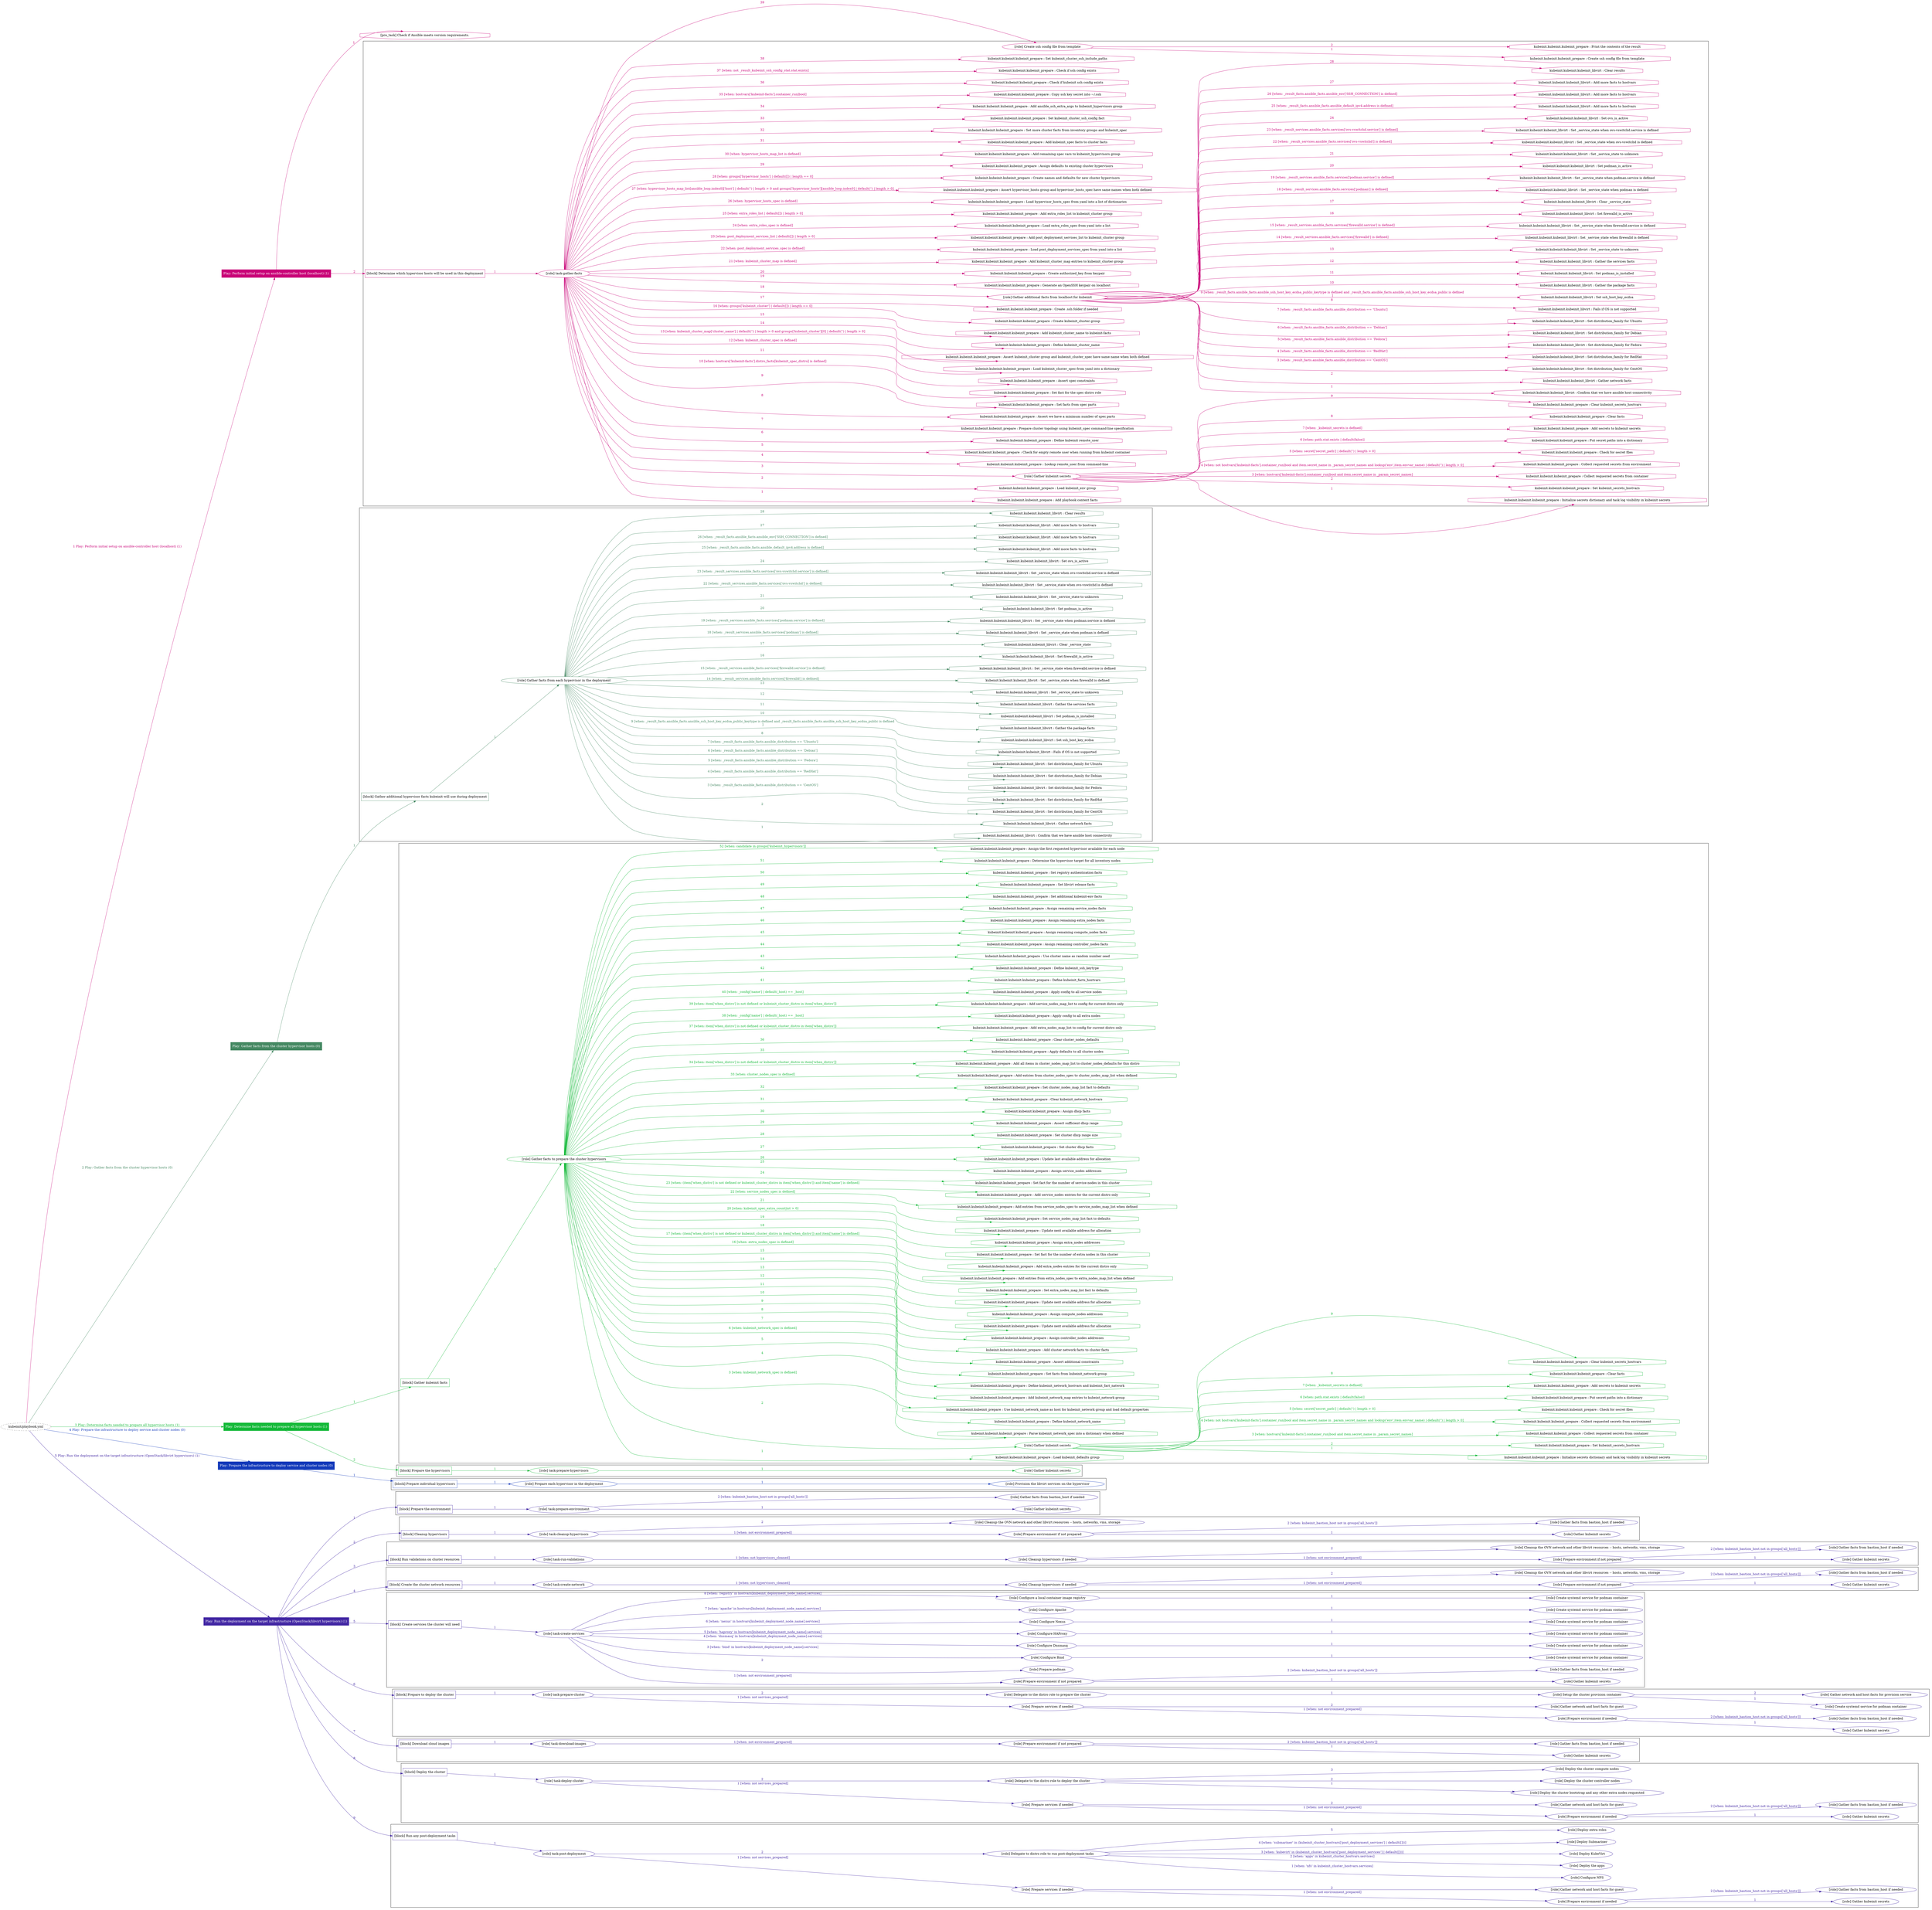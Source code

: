 digraph {
	graph [concentrate=true ordering=in rankdir=LR ratio=fill]
	edge [esep=5 sep=10]
	"kubeinit/playbook.yml" [URL="/home/runner/work/kubeinit/kubeinit/kubeinit/playbook.yml" id=playbook_1de010a1 style=dotted]
	"kubeinit/playbook.yml" -> play_1ed3fc4c [label="1 Play: Perform initial setup on ansible-controller host (localhost) (1)" color="#c90378" fontcolor="#c90378" id=edge_play_1ed3fc4c labeltooltip="1 Play: Perform initial setup on ansible-controller host (localhost) (1)" tooltip="1 Play: Perform initial setup on ansible-controller host (localhost) (1)"]
	subgraph "Play: Perform initial setup on ansible-controller host (localhost) (1)" {
		play_1ed3fc4c [label="Play: Perform initial setup on ansible-controller host (localhost) (1)" URL="/home/runner/work/kubeinit/kubeinit/kubeinit/playbook.yml" color="#c90378" fontcolor="#ffffff" id=play_1ed3fc4c shape=box style=filled tooltip=localhost]
		pre_task_bd704dad [label="[pre_task] Check if Ansible meets version requirements." URL="/home/runner/work/kubeinit/kubeinit/kubeinit/playbook.yml" color="#c90378" id=pre_task_bd704dad shape=octagon tooltip="Check if Ansible meets version requirements."]
		play_1ed3fc4c -> pre_task_bd704dad [label="1 " color="#c90378" fontcolor="#c90378" id=edge_pre_task_bd704dad labeltooltip="1 " tooltip="1 "]
		play_1ed3fc4c -> block_df674bee [label=2 color="#c90378" fontcolor="#c90378" id=edge_block_df674bee labeltooltip=2 tooltip=2]
		subgraph cluster_block_df674bee {
			block_df674bee [label="[block] Determine which hypervisor hosts will be used in this deployment" URL="/home/runner/work/kubeinit/kubeinit/kubeinit/playbook.yml" color="#c90378" id=block_df674bee labeltooltip="Determine which hypervisor hosts will be used in this deployment" shape=box tooltip="Determine which hypervisor hosts will be used in this deployment"]
			block_df674bee -> role_5efe5d67 [label="1 " color="#c90378" fontcolor="#c90378" id=edge_role_5efe5d67 labeltooltip="1 " tooltip="1 "]
			subgraph "task-gather-facts" {
				role_5efe5d67 [label="[role] task-gather-facts" URL="/home/runner/work/kubeinit/kubeinit/kubeinit/playbook.yml" color="#c90378" id=role_5efe5d67 tooltip="task-gather-facts"]
				task_93199bdd [label="kubeinit.kubeinit.kubeinit_prepare : Add playbook context facts" URL="/home/runner/.ansible/collections/ansible_collections/kubeinit/kubeinit/roles/kubeinit_prepare/tasks/build_hypervisors_group.yml" color="#c90378" id=task_93199bdd shape=octagon tooltip="kubeinit.kubeinit.kubeinit_prepare : Add playbook context facts"]
				role_5efe5d67 -> task_93199bdd [label="1 " color="#c90378" fontcolor="#c90378" id=edge_task_93199bdd labeltooltip="1 " tooltip="1 "]
				task_9775cb15 [label="kubeinit.kubeinit.kubeinit_prepare : Load kubeinit_env group" URL="/home/runner/.ansible/collections/ansible_collections/kubeinit/kubeinit/roles/kubeinit_prepare/tasks/build_hypervisors_group.yml" color="#c90378" id=task_9775cb15 shape=octagon tooltip="kubeinit.kubeinit.kubeinit_prepare : Load kubeinit_env group"]
				role_5efe5d67 -> task_9775cb15 [label="2 " color="#c90378" fontcolor="#c90378" id=edge_task_9775cb15 labeltooltip="2 " tooltip="2 "]
				role_5efe5d67 -> role_a6e1b678 [label="3 " color="#c90378" fontcolor="#c90378" id=edge_role_a6e1b678 labeltooltip="3 " tooltip="3 "]
				subgraph "Gather kubeinit secrets" {
					role_a6e1b678 [label="[role] Gather kubeinit secrets" URL="/home/runner/.ansible/collections/ansible_collections/kubeinit/kubeinit/roles/kubeinit_prepare/tasks/build_hypervisors_group.yml" color="#c90378" id=role_a6e1b678 tooltip="Gather kubeinit secrets"]
					task_3fcedaad [label="kubeinit.kubeinit.kubeinit_prepare : Initialize secrets dictionary and task log visibility in kubeinit secrets" URL="/home/runner/.ansible/collections/ansible_collections/kubeinit/kubeinit/roles/kubeinit_prepare/tasks/gather_kubeinit_secrets.yml" color="#c90378" id=task_3fcedaad shape=octagon tooltip="kubeinit.kubeinit.kubeinit_prepare : Initialize secrets dictionary and task log visibility in kubeinit secrets"]
					role_a6e1b678 -> task_3fcedaad [label="1 " color="#c90378" fontcolor="#c90378" id=edge_task_3fcedaad labeltooltip="1 " tooltip="1 "]
					task_bd61e7b0 [label="kubeinit.kubeinit.kubeinit_prepare : Set kubeinit_secrets_hostvars" URL="/home/runner/.ansible/collections/ansible_collections/kubeinit/kubeinit/roles/kubeinit_prepare/tasks/gather_kubeinit_secrets.yml" color="#c90378" id=task_bd61e7b0 shape=octagon tooltip="kubeinit.kubeinit.kubeinit_prepare : Set kubeinit_secrets_hostvars"]
					role_a6e1b678 -> task_bd61e7b0 [label="2 " color="#c90378" fontcolor="#c90378" id=edge_task_bd61e7b0 labeltooltip="2 " tooltip="2 "]
					task_d054a98f [label="kubeinit.kubeinit.kubeinit_prepare : Collect requested secrets from container" URL="/home/runner/.ansible/collections/ansible_collections/kubeinit/kubeinit/roles/kubeinit_prepare/tasks/gather_kubeinit_secrets.yml" color="#c90378" id=task_d054a98f shape=octagon tooltip="kubeinit.kubeinit.kubeinit_prepare : Collect requested secrets from container"]
					role_a6e1b678 -> task_d054a98f [label="3 [when: hostvars['kubeinit-facts'].container_run|bool and item.secret_name in _param_secret_names]" color="#c90378" fontcolor="#c90378" id=edge_task_d054a98f labeltooltip="3 [when: hostvars['kubeinit-facts'].container_run|bool and item.secret_name in _param_secret_names]" tooltip="3 [when: hostvars['kubeinit-facts'].container_run|bool and item.secret_name in _param_secret_names]"]
					task_b964ef79 [label="kubeinit.kubeinit.kubeinit_prepare : Collect requested secrets from environment" URL="/home/runner/.ansible/collections/ansible_collections/kubeinit/kubeinit/roles/kubeinit_prepare/tasks/gather_kubeinit_secrets.yml" color="#c90378" id=task_b964ef79 shape=octagon tooltip="kubeinit.kubeinit.kubeinit_prepare : Collect requested secrets from environment"]
					role_a6e1b678 -> task_b964ef79 [label="4 [when: not hostvars['kubeinit-facts'].container_run|bool and item.secret_name in _param_secret_names and lookup('env',item.envvar_name) | default('') | length > 0]" color="#c90378" fontcolor="#c90378" id=edge_task_b964ef79 labeltooltip="4 [when: not hostvars['kubeinit-facts'].container_run|bool and item.secret_name in _param_secret_names and lookup('env',item.envvar_name) | default('') | length > 0]" tooltip="4 [when: not hostvars['kubeinit-facts'].container_run|bool and item.secret_name in _param_secret_names and lookup('env',item.envvar_name) | default('') | length > 0]"]
					task_159b31ef [label="kubeinit.kubeinit.kubeinit_prepare : Check for secret files" URL="/home/runner/.ansible/collections/ansible_collections/kubeinit/kubeinit/roles/kubeinit_prepare/tasks/gather_kubeinit_secrets.yml" color="#c90378" id=task_159b31ef shape=octagon tooltip="kubeinit.kubeinit.kubeinit_prepare : Check for secret files"]
					role_a6e1b678 -> task_159b31ef [label="5 [when: secret['secret_path'] | default('') | length > 0]" color="#c90378" fontcolor="#c90378" id=edge_task_159b31ef labeltooltip="5 [when: secret['secret_path'] | default('') | length > 0]" tooltip="5 [when: secret['secret_path'] | default('') | length > 0]"]
					task_d242fefb [label="kubeinit.kubeinit.kubeinit_prepare : Put secret paths into a dictionary" URL="/home/runner/.ansible/collections/ansible_collections/kubeinit/kubeinit/roles/kubeinit_prepare/tasks/gather_kubeinit_secrets.yml" color="#c90378" id=task_d242fefb shape=octagon tooltip="kubeinit.kubeinit.kubeinit_prepare : Put secret paths into a dictionary"]
					role_a6e1b678 -> task_d242fefb [label="6 [when: path.stat.exists | default(false)]" color="#c90378" fontcolor="#c90378" id=edge_task_d242fefb labeltooltip="6 [when: path.stat.exists | default(false)]" tooltip="6 [when: path.stat.exists | default(false)]"]
					task_8df44ae2 [label="kubeinit.kubeinit.kubeinit_prepare : Add secrets to kubeinit secrets" URL="/home/runner/.ansible/collections/ansible_collections/kubeinit/kubeinit/roles/kubeinit_prepare/tasks/gather_kubeinit_secrets.yml" color="#c90378" id=task_8df44ae2 shape=octagon tooltip="kubeinit.kubeinit.kubeinit_prepare : Add secrets to kubeinit secrets"]
					role_a6e1b678 -> task_8df44ae2 [label="7 [when: _kubeinit_secrets is defined]" color="#c90378" fontcolor="#c90378" id=edge_task_8df44ae2 labeltooltip="7 [when: _kubeinit_secrets is defined]" tooltip="7 [when: _kubeinit_secrets is defined]"]
					task_b65c563d [label="kubeinit.kubeinit.kubeinit_prepare : Clear facts" URL="/home/runner/.ansible/collections/ansible_collections/kubeinit/kubeinit/roles/kubeinit_prepare/tasks/gather_kubeinit_secrets.yml" color="#c90378" id=task_b65c563d shape=octagon tooltip="kubeinit.kubeinit.kubeinit_prepare : Clear facts"]
					role_a6e1b678 -> task_b65c563d [label="8 " color="#c90378" fontcolor="#c90378" id=edge_task_b65c563d labeltooltip="8 " tooltip="8 "]
					task_90bc25ec [label="kubeinit.kubeinit.kubeinit_prepare : Clear kubeinit_secrets_hostvars" URL="/home/runner/.ansible/collections/ansible_collections/kubeinit/kubeinit/roles/kubeinit_prepare/tasks/gather_kubeinit_secrets.yml" color="#c90378" id=task_90bc25ec shape=octagon tooltip="kubeinit.kubeinit.kubeinit_prepare : Clear kubeinit_secrets_hostvars"]
					role_a6e1b678 -> task_90bc25ec [label="9 " color="#c90378" fontcolor="#c90378" id=edge_task_90bc25ec labeltooltip="9 " tooltip="9 "]
				}
				task_efbebd98 [label="kubeinit.kubeinit.kubeinit_prepare : Lookup remote_user from command-line" URL="/home/runner/.ansible/collections/ansible_collections/kubeinit/kubeinit/roles/kubeinit_prepare/tasks/build_hypervisors_group.yml" color="#c90378" id=task_efbebd98 shape=octagon tooltip="kubeinit.kubeinit.kubeinit_prepare : Lookup remote_user from command-line"]
				role_5efe5d67 -> task_efbebd98 [label="4 " color="#c90378" fontcolor="#c90378" id=edge_task_efbebd98 labeltooltip="4 " tooltip="4 "]
				task_7d640d0f [label="kubeinit.kubeinit.kubeinit_prepare : Check for empty remote user when running from kubeinit container" URL="/home/runner/.ansible/collections/ansible_collections/kubeinit/kubeinit/roles/kubeinit_prepare/tasks/build_hypervisors_group.yml" color="#c90378" id=task_7d640d0f shape=octagon tooltip="kubeinit.kubeinit.kubeinit_prepare : Check for empty remote user when running from kubeinit container"]
				role_5efe5d67 -> task_7d640d0f [label="5 " color="#c90378" fontcolor="#c90378" id=edge_task_7d640d0f labeltooltip="5 " tooltip="5 "]
				task_ebd1acd2 [label="kubeinit.kubeinit.kubeinit_prepare : Define kubeinit remote_user" URL="/home/runner/.ansible/collections/ansible_collections/kubeinit/kubeinit/roles/kubeinit_prepare/tasks/build_hypervisors_group.yml" color="#c90378" id=task_ebd1acd2 shape=octagon tooltip="kubeinit.kubeinit.kubeinit_prepare : Define kubeinit remote_user"]
				role_5efe5d67 -> task_ebd1acd2 [label="6 " color="#c90378" fontcolor="#c90378" id=edge_task_ebd1acd2 labeltooltip="6 " tooltip="6 "]
				task_db894d9c [label="kubeinit.kubeinit.kubeinit_prepare : Prepare cluster topology using kubeinit_spec command-line specification" URL="/home/runner/.ansible/collections/ansible_collections/kubeinit/kubeinit/roles/kubeinit_prepare/tasks/build_hypervisors_group.yml" color="#c90378" id=task_db894d9c shape=octagon tooltip="kubeinit.kubeinit.kubeinit_prepare : Prepare cluster topology using kubeinit_spec command-line specification"]
				role_5efe5d67 -> task_db894d9c [label="7 " color="#c90378" fontcolor="#c90378" id=edge_task_db894d9c labeltooltip="7 " tooltip="7 "]
				task_2242b621 [label="kubeinit.kubeinit.kubeinit_prepare : Assert we have a minimum number of spec parts" URL="/home/runner/.ansible/collections/ansible_collections/kubeinit/kubeinit/roles/kubeinit_prepare/tasks/build_hypervisors_group.yml" color="#c90378" id=task_2242b621 shape=octagon tooltip="kubeinit.kubeinit.kubeinit_prepare : Assert we have a minimum number of spec parts"]
				role_5efe5d67 -> task_2242b621 [label="8 " color="#c90378" fontcolor="#c90378" id=edge_task_2242b621 labeltooltip="8 " tooltip="8 "]
				task_5a1cf368 [label="kubeinit.kubeinit.kubeinit_prepare : Set facts from spec parts" URL="/home/runner/.ansible/collections/ansible_collections/kubeinit/kubeinit/roles/kubeinit_prepare/tasks/build_hypervisors_group.yml" color="#c90378" id=task_5a1cf368 shape=octagon tooltip="kubeinit.kubeinit.kubeinit_prepare : Set facts from spec parts"]
				role_5efe5d67 -> task_5a1cf368 [label="9 " color="#c90378" fontcolor="#c90378" id=edge_task_5a1cf368 labeltooltip="9 " tooltip="9 "]
				task_df6a8063 [label="kubeinit.kubeinit.kubeinit_prepare : Set fact for the spec distro role" URL="/home/runner/.ansible/collections/ansible_collections/kubeinit/kubeinit/roles/kubeinit_prepare/tasks/build_hypervisors_group.yml" color="#c90378" id=task_df6a8063 shape=octagon tooltip="kubeinit.kubeinit.kubeinit_prepare : Set fact for the spec distro role"]
				role_5efe5d67 -> task_df6a8063 [label="10 [when: hostvars['kubeinit-facts'].distro_facts[kubeinit_spec_distro] is defined]" color="#c90378" fontcolor="#c90378" id=edge_task_df6a8063 labeltooltip="10 [when: hostvars['kubeinit-facts'].distro_facts[kubeinit_spec_distro] is defined]" tooltip="10 [when: hostvars['kubeinit-facts'].distro_facts[kubeinit_spec_distro] is defined]"]
				task_33a04ba8 [label="kubeinit.kubeinit.kubeinit_prepare : Assert spec constraints" URL="/home/runner/.ansible/collections/ansible_collections/kubeinit/kubeinit/roles/kubeinit_prepare/tasks/build_hypervisors_group.yml" color="#c90378" id=task_33a04ba8 shape=octagon tooltip="kubeinit.kubeinit.kubeinit_prepare : Assert spec constraints"]
				role_5efe5d67 -> task_33a04ba8 [label="11 " color="#c90378" fontcolor="#c90378" id=edge_task_33a04ba8 labeltooltip="11 " tooltip="11 "]
				task_c5049719 [label="kubeinit.kubeinit.kubeinit_prepare : Load kubeinit_cluster_spec from yaml into a dictionary" URL="/home/runner/.ansible/collections/ansible_collections/kubeinit/kubeinit/roles/kubeinit_prepare/tasks/build_hypervisors_group.yml" color="#c90378" id=task_c5049719 shape=octagon tooltip="kubeinit.kubeinit.kubeinit_prepare : Load kubeinit_cluster_spec from yaml into a dictionary"]
				role_5efe5d67 -> task_c5049719 [label="12 [when: kubeinit_cluster_spec is defined]" color="#c90378" fontcolor="#c90378" id=edge_task_c5049719 labeltooltip="12 [when: kubeinit_cluster_spec is defined]" tooltip="12 [when: kubeinit_cluster_spec is defined]"]
				task_958f864a [label="kubeinit.kubeinit.kubeinit_prepare : Assert kubeinit_cluster group and kubeinit_cluster_spec have same name when both defined" URL="/home/runner/.ansible/collections/ansible_collections/kubeinit/kubeinit/roles/kubeinit_prepare/tasks/build_hypervisors_group.yml" color="#c90378" id=task_958f864a shape=octagon tooltip="kubeinit.kubeinit.kubeinit_prepare : Assert kubeinit_cluster group and kubeinit_cluster_spec have same name when both defined"]
				role_5efe5d67 -> task_958f864a [label="13 [when: kubeinit_cluster_map['cluster_name'] | default('') | length > 0 and groups['kubeinit_cluster'][0] | default('') | length > 0]" color="#c90378" fontcolor="#c90378" id=edge_task_958f864a labeltooltip="13 [when: kubeinit_cluster_map['cluster_name'] | default('') | length > 0 and groups['kubeinit_cluster'][0] | default('') | length > 0]" tooltip="13 [when: kubeinit_cluster_map['cluster_name'] | default('') | length > 0 and groups['kubeinit_cluster'][0] | default('') | length > 0]"]
				task_8cd2591a [label="kubeinit.kubeinit.kubeinit_prepare : Define kubeinit_cluster_name" URL="/home/runner/.ansible/collections/ansible_collections/kubeinit/kubeinit/roles/kubeinit_prepare/tasks/build_hypervisors_group.yml" color="#c90378" id=task_8cd2591a shape=octagon tooltip="kubeinit.kubeinit.kubeinit_prepare : Define kubeinit_cluster_name"]
				role_5efe5d67 -> task_8cd2591a [label="14 " color="#c90378" fontcolor="#c90378" id=edge_task_8cd2591a labeltooltip="14 " tooltip="14 "]
				task_6435a9ae [label="kubeinit.kubeinit.kubeinit_prepare : Add kubeinit_cluster_name to kubeinit-facts" URL="/home/runner/.ansible/collections/ansible_collections/kubeinit/kubeinit/roles/kubeinit_prepare/tasks/build_hypervisors_group.yml" color="#c90378" id=task_6435a9ae shape=octagon tooltip="kubeinit.kubeinit.kubeinit_prepare : Add kubeinit_cluster_name to kubeinit-facts"]
				role_5efe5d67 -> task_6435a9ae [label="15 " color="#c90378" fontcolor="#c90378" id=edge_task_6435a9ae labeltooltip="15 " tooltip="15 "]
				task_d6982852 [label="kubeinit.kubeinit.kubeinit_prepare : Create kubeinit_cluster group" URL="/home/runner/.ansible/collections/ansible_collections/kubeinit/kubeinit/roles/kubeinit_prepare/tasks/build_hypervisors_group.yml" color="#c90378" id=task_d6982852 shape=octagon tooltip="kubeinit.kubeinit.kubeinit_prepare : Create kubeinit_cluster group"]
				role_5efe5d67 -> task_d6982852 [label="16 [when: groups['kubeinit_cluster'] | default([]) | length == 0]" color="#c90378" fontcolor="#c90378" id=edge_task_d6982852 labeltooltip="16 [when: groups['kubeinit_cluster'] | default([]) | length == 0]" tooltip="16 [when: groups['kubeinit_cluster'] | default([]) | length == 0]"]
				task_b2ac3511 [label="kubeinit.kubeinit.kubeinit_prepare : Create .ssh folder if needed" URL="/home/runner/.ansible/collections/ansible_collections/kubeinit/kubeinit/roles/kubeinit_prepare/tasks/build_hypervisors_group.yml" color="#c90378" id=task_b2ac3511 shape=octagon tooltip="kubeinit.kubeinit.kubeinit_prepare : Create .ssh folder if needed"]
				role_5efe5d67 -> task_b2ac3511 [label="17 " color="#c90378" fontcolor="#c90378" id=edge_task_b2ac3511 labeltooltip="17 " tooltip="17 "]
				role_5efe5d67 -> role_e558f9f7 [label="18 " color="#c90378" fontcolor="#c90378" id=edge_role_e558f9f7 labeltooltip="18 " tooltip="18 "]
				subgraph "Gather additional facts from localhost for kubeinit" {
					role_e558f9f7 [label="[role] Gather additional facts from localhost for kubeinit" URL="/home/runner/.ansible/collections/ansible_collections/kubeinit/kubeinit/roles/kubeinit_prepare/tasks/build_hypervisors_group.yml" color="#c90378" id=role_e558f9f7 tooltip="Gather additional facts from localhost for kubeinit"]
					task_0092b07b [label="kubeinit.kubeinit.kubeinit_libvirt : Confirm that we have ansible host connectivity" URL="/home/runner/.ansible/collections/ansible_collections/kubeinit/kubeinit/roles/kubeinit_libvirt/tasks/gather_host_facts.yml" color="#c90378" id=task_0092b07b shape=octagon tooltip="kubeinit.kubeinit.kubeinit_libvirt : Confirm that we have ansible host connectivity"]
					role_e558f9f7 -> task_0092b07b [label="1 " color="#c90378" fontcolor="#c90378" id=edge_task_0092b07b labeltooltip="1 " tooltip="1 "]
					task_820b2c43 [label="kubeinit.kubeinit.kubeinit_libvirt : Gather network facts" URL="/home/runner/.ansible/collections/ansible_collections/kubeinit/kubeinit/roles/kubeinit_libvirt/tasks/gather_host_facts.yml" color="#c90378" id=task_820b2c43 shape=octagon tooltip="kubeinit.kubeinit.kubeinit_libvirt : Gather network facts"]
					role_e558f9f7 -> task_820b2c43 [label="2 " color="#c90378" fontcolor="#c90378" id=edge_task_820b2c43 labeltooltip="2 " tooltip="2 "]
					task_f35387c0 [label="kubeinit.kubeinit.kubeinit_libvirt : Set distribution_family for CentOS" URL="/home/runner/.ansible/collections/ansible_collections/kubeinit/kubeinit/roles/kubeinit_libvirt/tasks/gather_host_facts.yml" color="#c90378" id=task_f35387c0 shape=octagon tooltip="kubeinit.kubeinit.kubeinit_libvirt : Set distribution_family for CentOS"]
					role_e558f9f7 -> task_f35387c0 [label="3 [when: _result_facts.ansible_facts.ansible_distribution == 'CentOS']" color="#c90378" fontcolor="#c90378" id=edge_task_f35387c0 labeltooltip="3 [when: _result_facts.ansible_facts.ansible_distribution == 'CentOS']" tooltip="3 [when: _result_facts.ansible_facts.ansible_distribution == 'CentOS']"]
					task_bbdb1b75 [label="kubeinit.kubeinit.kubeinit_libvirt : Set distribution_family for RedHat" URL="/home/runner/.ansible/collections/ansible_collections/kubeinit/kubeinit/roles/kubeinit_libvirt/tasks/gather_host_facts.yml" color="#c90378" id=task_bbdb1b75 shape=octagon tooltip="kubeinit.kubeinit.kubeinit_libvirt : Set distribution_family for RedHat"]
					role_e558f9f7 -> task_bbdb1b75 [label="4 [when: _result_facts.ansible_facts.ansible_distribution == 'RedHat']" color="#c90378" fontcolor="#c90378" id=edge_task_bbdb1b75 labeltooltip="4 [when: _result_facts.ansible_facts.ansible_distribution == 'RedHat']" tooltip="4 [when: _result_facts.ansible_facts.ansible_distribution == 'RedHat']"]
					task_f3b79cd5 [label="kubeinit.kubeinit.kubeinit_libvirt : Set distribution_family for Fedora" URL="/home/runner/.ansible/collections/ansible_collections/kubeinit/kubeinit/roles/kubeinit_libvirt/tasks/gather_host_facts.yml" color="#c90378" id=task_f3b79cd5 shape=octagon tooltip="kubeinit.kubeinit.kubeinit_libvirt : Set distribution_family for Fedora"]
					role_e558f9f7 -> task_f3b79cd5 [label="5 [when: _result_facts.ansible_facts.ansible_distribution == 'Fedora']" color="#c90378" fontcolor="#c90378" id=edge_task_f3b79cd5 labeltooltip="5 [when: _result_facts.ansible_facts.ansible_distribution == 'Fedora']" tooltip="5 [when: _result_facts.ansible_facts.ansible_distribution == 'Fedora']"]
					task_8e3080e5 [label="kubeinit.kubeinit.kubeinit_libvirt : Set distribution_family for Debian" URL="/home/runner/.ansible/collections/ansible_collections/kubeinit/kubeinit/roles/kubeinit_libvirt/tasks/gather_host_facts.yml" color="#c90378" id=task_8e3080e5 shape=octagon tooltip="kubeinit.kubeinit.kubeinit_libvirt : Set distribution_family for Debian"]
					role_e558f9f7 -> task_8e3080e5 [label="6 [when: _result_facts.ansible_facts.ansible_distribution == 'Debian']" color="#c90378" fontcolor="#c90378" id=edge_task_8e3080e5 labeltooltip="6 [when: _result_facts.ansible_facts.ansible_distribution == 'Debian']" tooltip="6 [when: _result_facts.ansible_facts.ansible_distribution == 'Debian']"]
					task_57cf256e [label="kubeinit.kubeinit.kubeinit_libvirt : Set distribution_family for Ubuntu" URL="/home/runner/.ansible/collections/ansible_collections/kubeinit/kubeinit/roles/kubeinit_libvirt/tasks/gather_host_facts.yml" color="#c90378" id=task_57cf256e shape=octagon tooltip="kubeinit.kubeinit.kubeinit_libvirt : Set distribution_family for Ubuntu"]
					role_e558f9f7 -> task_57cf256e [label="7 [when: _result_facts.ansible_facts.ansible_distribution == 'Ubuntu']" color="#c90378" fontcolor="#c90378" id=edge_task_57cf256e labeltooltip="7 [when: _result_facts.ansible_facts.ansible_distribution == 'Ubuntu']" tooltip="7 [when: _result_facts.ansible_facts.ansible_distribution == 'Ubuntu']"]
					task_567985b6 [label="kubeinit.kubeinit.kubeinit_libvirt : Fails if OS is not supported" URL="/home/runner/.ansible/collections/ansible_collections/kubeinit/kubeinit/roles/kubeinit_libvirt/tasks/gather_host_facts.yml" color="#c90378" id=task_567985b6 shape=octagon tooltip="kubeinit.kubeinit.kubeinit_libvirt : Fails if OS is not supported"]
					role_e558f9f7 -> task_567985b6 [label="8 " color="#c90378" fontcolor="#c90378" id=edge_task_567985b6 labeltooltip="8 " tooltip="8 "]
					task_4e6722c4 [label="kubeinit.kubeinit.kubeinit_libvirt : Set ssh_host_key_ecdsa" URL="/home/runner/.ansible/collections/ansible_collections/kubeinit/kubeinit/roles/kubeinit_libvirt/tasks/gather_host_facts.yml" color="#c90378" id=task_4e6722c4 shape=octagon tooltip="kubeinit.kubeinit.kubeinit_libvirt : Set ssh_host_key_ecdsa"]
					role_e558f9f7 -> task_4e6722c4 [label="9 [when: _result_facts.ansible_facts.ansible_ssh_host_key_ecdsa_public_keytype is defined and _result_facts.ansible_facts.ansible_ssh_host_key_ecdsa_public is defined
]" color="#c90378" fontcolor="#c90378" id=edge_task_4e6722c4 labeltooltip="9 [when: _result_facts.ansible_facts.ansible_ssh_host_key_ecdsa_public_keytype is defined and _result_facts.ansible_facts.ansible_ssh_host_key_ecdsa_public is defined
]" tooltip="9 [when: _result_facts.ansible_facts.ansible_ssh_host_key_ecdsa_public_keytype is defined and _result_facts.ansible_facts.ansible_ssh_host_key_ecdsa_public is defined
]"]
					task_fed075f4 [label="kubeinit.kubeinit.kubeinit_libvirt : Gather the package facts" URL="/home/runner/.ansible/collections/ansible_collections/kubeinit/kubeinit/roles/kubeinit_libvirt/tasks/gather_host_facts.yml" color="#c90378" id=task_fed075f4 shape=octagon tooltip="kubeinit.kubeinit.kubeinit_libvirt : Gather the package facts"]
					role_e558f9f7 -> task_fed075f4 [label="10 " color="#c90378" fontcolor="#c90378" id=edge_task_fed075f4 labeltooltip="10 " tooltip="10 "]
					task_7a33e989 [label="kubeinit.kubeinit.kubeinit_libvirt : Set podman_is_installed" URL="/home/runner/.ansible/collections/ansible_collections/kubeinit/kubeinit/roles/kubeinit_libvirt/tasks/gather_host_facts.yml" color="#c90378" id=task_7a33e989 shape=octagon tooltip="kubeinit.kubeinit.kubeinit_libvirt : Set podman_is_installed"]
					role_e558f9f7 -> task_7a33e989 [label="11 " color="#c90378" fontcolor="#c90378" id=edge_task_7a33e989 labeltooltip="11 " tooltip="11 "]
					task_edee2328 [label="kubeinit.kubeinit.kubeinit_libvirt : Gather the services facts" URL="/home/runner/.ansible/collections/ansible_collections/kubeinit/kubeinit/roles/kubeinit_libvirt/tasks/gather_host_facts.yml" color="#c90378" id=task_edee2328 shape=octagon tooltip="kubeinit.kubeinit.kubeinit_libvirt : Gather the services facts"]
					role_e558f9f7 -> task_edee2328 [label="12 " color="#c90378" fontcolor="#c90378" id=edge_task_edee2328 labeltooltip="12 " tooltip="12 "]
					task_2d0579fb [label="kubeinit.kubeinit.kubeinit_libvirt : Set _service_state to unknown" URL="/home/runner/.ansible/collections/ansible_collections/kubeinit/kubeinit/roles/kubeinit_libvirt/tasks/gather_host_facts.yml" color="#c90378" id=task_2d0579fb shape=octagon tooltip="kubeinit.kubeinit.kubeinit_libvirt : Set _service_state to unknown"]
					role_e558f9f7 -> task_2d0579fb [label="13 " color="#c90378" fontcolor="#c90378" id=edge_task_2d0579fb labeltooltip="13 " tooltip="13 "]
					task_a9088ea2 [label="kubeinit.kubeinit.kubeinit_libvirt : Set _service_state when firewalld is defined" URL="/home/runner/.ansible/collections/ansible_collections/kubeinit/kubeinit/roles/kubeinit_libvirt/tasks/gather_host_facts.yml" color="#c90378" id=task_a9088ea2 shape=octagon tooltip="kubeinit.kubeinit.kubeinit_libvirt : Set _service_state when firewalld is defined"]
					role_e558f9f7 -> task_a9088ea2 [label="14 [when: _result_services.ansible_facts.services['firewalld'] is defined]" color="#c90378" fontcolor="#c90378" id=edge_task_a9088ea2 labeltooltip="14 [when: _result_services.ansible_facts.services['firewalld'] is defined]" tooltip="14 [when: _result_services.ansible_facts.services['firewalld'] is defined]"]
					task_a8ce0398 [label="kubeinit.kubeinit.kubeinit_libvirt : Set _service_state when firewalld.service is defined" URL="/home/runner/.ansible/collections/ansible_collections/kubeinit/kubeinit/roles/kubeinit_libvirt/tasks/gather_host_facts.yml" color="#c90378" id=task_a8ce0398 shape=octagon tooltip="kubeinit.kubeinit.kubeinit_libvirt : Set _service_state when firewalld.service is defined"]
					role_e558f9f7 -> task_a8ce0398 [label="15 [when: _result_services.ansible_facts.services['firewalld.service'] is defined]" color="#c90378" fontcolor="#c90378" id=edge_task_a8ce0398 labeltooltip="15 [when: _result_services.ansible_facts.services['firewalld.service'] is defined]" tooltip="15 [when: _result_services.ansible_facts.services['firewalld.service'] is defined]"]
					task_a0f71903 [label="kubeinit.kubeinit.kubeinit_libvirt : Set firewalld_is_active" URL="/home/runner/.ansible/collections/ansible_collections/kubeinit/kubeinit/roles/kubeinit_libvirt/tasks/gather_host_facts.yml" color="#c90378" id=task_a0f71903 shape=octagon tooltip="kubeinit.kubeinit.kubeinit_libvirt : Set firewalld_is_active"]
					role_e558f9f7 -> task_a0f71903 [label="16 " color="#c90378" fontcolor="#c90378" id=edge_task_a0f71903 labeltooltip="16 " tooltip="16 "]
					task_0a7a4b87 [label="kubeinit.kubeinit.kubeinit_libvirt : Clear _service_state" URL="/home/runner/.ansible/collections/ansible_collections/kubeinit/kubeinit/roles/kubeinit_libvirt/tasks/gather_host_facts.yml" color="#c90378" id=task_0a7a4b87 shape=octagon tooltip="kubeinit.kubeinit.kubeinit_libvirt : Clear _service_state"]
					role_e558f9f7 -> task_0a7a4b87 [label="17 " color="#c90378" fontcolor="#c90378" id=edge_task_0a7a4b87 labeltooltip="17 " tooltip="17 "]
					task_146e15d1 [label="kubeinit.kubeinit.kubeinit_libvirt : Set _service_state when podman is defined" URL="/home/runner/.ansible/collections/ansible_collections/kubeinit/kubeinit/roles/kubeinit_libvirt/tasks/gather_host_facts.yml" color="#c90378" id=task_146e15d1 shape=octagon tooltip="kubeinit.kubeinit.kubeinit_libvirt : Set _service_state when podman is defined"]
					role_e558f9f7 -> task_146e15d1 [label="18 [when: _result_services.ansible_facts.services['podman'] is defined]" color="#c90378" fontcolor="#c90378" id=edge_task_146e15d1 labeltooltip="18 [when: _result_services.ansible_facts.services['podman'] is defined]" tooltip="18 [when: _result_services.ansible_facts.services['podman'] is defined]"]
					task_bd090bb0 [label="kubeinit.kubeinit.kubeinit_libvirt : Set _service_state when podman.service is defined" URL="/home/runner/.ansible/collections/ansible_collections/kubeinit/kubeinit/roles/kubeinit_libvirt/tasks/gather_host_facts.yml" color="#c90378" id=task_bd090bb0 shape=octagon tooltip="kubeinit.kubeinit.kubeinit_libvirt : Set _service_state when podman.service is defined"]
					role_e558f9f7 -> task_bd090bb0 [label="19 [when: _result_services.ansible_facts.services['podman.service'] is defined]" color="#c90378" fontcolor="#c90378" id=edge_task_bd090bb0 labeltooltip="19 [when: _result_services.ansible_facts.services['podman.service'] is defined]" tooltip="19 [when: _result_services.ansible_facts.services['podman.service'] is defined]"]
					task_ebbcc2b3 [label="kubeinit.kubeinit.kubeinit_libvirt : Set podman_is_active" URL="/home/runner/.ansible/collections/ansible_collections/kubeinit/kubeinit/roles/kubeinit_libvirt/tasks/gather_host_facts.yml" color="#c90378" id=task_ebbcc2b3 shape=octagon tooltip="kubeinit.kubeinit.kubeinit_libvirt : Set podman_is_active"]
					role_e558f9f7 -> task_ebbcc2b3 [label="20 " color="#c90378" fontcolor="#c90378" id=edge_task_ebbcc2b3 labeltooltip="20 " tooltip="20 "]
					task_a0c6c2ac [label="kubeinit.kubeinit.kubeinit_libvirt : Set _service_state to unknown" URL="/home/runner/.ansible/collections/ansible_collections/kubeinit/kubeinit/roles/kubeinit_libvirt/tasks/gather_host_facts.yml" color="#c90378" id=task_a0c6c2ac shape=octagon tooltip="kubeinit.kubeinit.kubeinit_libvirt : Set _service_state to unknown"]
					role_e558f9f7 -> task_a0c6c2ac [label="21 " color="#c90378" fontcolor="#c90378" id=edge_task_a0c6c2ac labeltooltip="21 " tooltip="21 "]
					task_fc3a16d7 [label="kubeinit.kubeinit.kubeinit_libvirt : Set _service_state when ovs-vswitchd is defined" URL="/home/runner/.ansible/collections/ansible_collections/kubeinit/kubeinit/roles/kubeinit_libvirt/tasks/gather_host_facts.yml" color="#c90378" id=task_fc3a16d7 shape=octagon tooltip="kubeinit.kubeinit.kubeinit_libvirt : Set _service_state when ovs-vswitchd is defined"]
					role_e558f9f7 -> task_fc3a16d7 [label="22 [when: _result_services.ansible_facts.services['ovs-vswitchd'] is defined]" color="#c90378" fontcolor="#c90378" id=edge_task_fc3a16d7 labeltooltip="22 [when: _result_services.ansible_facts.services['ovs-vswitchd'] is defined]" tooltip="22 [when: _result_services.ansible_facts.services['ovs-vswitchd'] is defined]"]
					task_33b6937c [label="kubeinit.kubeinit.kubeinit_libvirt : Set _service_state when ovs-vswitchd.service is defined" URL="/home/runner/.ansible/collections/ansible_collections/kubeinit/kubeinit/roles/kubeinit_libvirt/tasks/gather_host_facts.yml" color="#c90378" id=task_33b6937c shape=octagon tooltip="kubeinit.kubeinit.kubeinit_libvirt : Set _service_state when ovs-vswitchd.service is defined"]
					role_e558f9f7 -> task_33b6937c [label="23 [when: _result_services.ansible_facts.services['ovs-vswitchd.service'] is defined]" color="#c90378" fontcolor="#c90378" id=edge_task_33b6937c labeltooltip="23 [when: _result_services.ansible_facts.services['ovs-vswitchd.service'] is defined]" tooltip="23 [when: _result_services.ansible_facts.services['ovs-vswitchd.service'] is defined]"]
					task_0171c7cf [label="kubeinit.kubeinit.kubeinit_libvirt : Set ovs_is_active" URL="/home/runner/.ansible/collections/ansible_collections/kubeinit/kubeinit/roles/kubeinit_libvirt/tasks/gather_host_facts.yml" color="#c90378" id=task_0171c7cf shape=octagon tooltip="kubeinit.kubeinit.kubeinit_libvirt : Set ovs_is_active"]
					role_e558f9f7 -> task_0171c7cf [label="24 " color="#c90378" fontcolor="#c90378" id=edge_task_0171c7cf labeltooltip="24 " tooltip="24 "]
					task_95e182ff [label="kubeinit.kubeinit.kubeinit_libvirt : Add more facts to hostvars" URL="/home/runner/.ansible/collections/ansible_collections/kubeinit/kubeinit/roles/kubeinit_libvirt/tasks/gather_host_facts.yml" color="#c90378" id=task_95e182ff shape=octagon tooltip="kubeinit.kubeinit.kubeinit_libvirt : Add more facts to hostvars"]
					role_e558f9f7 -> task_95e182ff [label="25 [when: _result_facts.ansible_facts.ansible_default_ipv4.address is defined]" color="#c90378" fontcolor="#c90378" id=edge_task_95e182ff labeltooltip="25 [when: _result_facts.ansible_facts.ansible_default_ipv4.address is defined]" tooltip="25 [when: _result_facts.ansible_facts.ansible_default_ipv4.address is defined]"]
					task_c030d591 [label="kubeinit.kubeinit.kubeinit_libvirt : Add more facts to hostvars" URL="/home/runner/.ansible/collections/ansible_collections/kubeinit/kubeinit/roles/kubeinit_libvirt/tasks/gather_host_facts.yml" color="#c90378" id=task_c030d591 shape=octagon tooltip="kubeinit.kubeinit.kubeinit_libvirt : Add more facts to hostvars"]
					role_e558f9f7 -> task_c030d591 [label="26 [when: _result_facts.ansible_facts.ansible_env['SSH_CONNECTION'] is defined]" color="#c90378" fontcolor="#c90378" id=edge_task_c030d591 labeltooltip="26 [when: _result_facts.ansible_facts.ansible_env['SSH_CONNECTION'] is defined]" tooltip="26 [when: _result_facts.ansible_facts.ansible_env['SSH_CONNECTION'] is defined]"]
					task_a7ac885a [label="kubeinit.kubeinit.kubeinit_libvirt : Add more facts to hostvars" URL="/home/runner/.ansible/collections/ansible_collections/kubeinit/kubeinit/roles/kubeinit_libvirt/tasks/gather_host_facts.yml" color="#c90378" id=task_a7ac885a shape=octagon tooltip="kubeinit.kubeinit.kubeinit_libvirt : Add more facts to hostvars"]
					role_e558f9f7 -> task_a7ac885a [label="27 " color="#c90378" fontcolor="#c90378" id=edge_task_a7ac885a labeltooltip="27 " tooltip="27 "]
					task_fa84b922 [label="kubeinit.kubeinit.kubeinit_libvirt : Clear results" URL="/home/runner/.ansible/collections/ansible_collections/kubeinit/kubeinit/roles/kubeinit_libvirt/tasks/gather_host_facts.yml" color="#c90378" id=task_fa84b922 shape=octagon tooltip="kubeinit.kubeinit.kubeinit_libvirt : Clear results"]
					role_e558f9f7 -> task_fa84b922 [label="28 " color="#c90378" fontcolor="#c90378" id=edge_task_fa84b922 labeltooltip="28 " tooltip="28 "]
				}
				task_600734bb [label="kubeinit.kubeinit.kubeinit_prepare : Generate an OpenSSH keypair on localhost" URL="/home/runner/.ansible/collections/ansible_collections/kubeinit/kubeinit/roles/kubeinit_prepare/tasks/build_hypervisors_group.yml" color="#c90378" id=task_600734bb shape=octagon tooltip="kubeinit.kubeinit.kubeinit_prepare : Generate an OpenSSH keypair on localhost"]
				role_5efe5d67 -> task_600734bb [label="19 " color="#c90378" fontcolor="#c90378" id=edge_task_600734bb labeltooltip="19 " tooltip="19 "]
				task_aa75efb7 [label="kubeinit.kubeinit.kubeinit_prepare : Create authorized_key from keypair" URL="/home/runner/.ansible/collections/ansible_collections/kubeinit/kubeinit/roles/kubeinit_prepare/tasks/build_hypervisors_group.yml" color="#c90378" id=task_aa75efb7 shape=octagon tooltip="kubeinit.kubeinit.kubeinit_prepare : Create authorized_key from keypair"]
				role_5efe5d67 -> task_aa75efb7 [label="20 " color="#c90378" fontcolor="#c90378" id=edge_task_aa75efb7 labeltooltip="20 " tooltip="20 "]
				task_02bf6572 [label="kubeinit.kubeinit.kubeinit_prepare : Add kubeinit_cluster_map entries to kubeinit_cluster group" URL="/home/runner/.ansible/collections/ansible_collections/kubeinit/kubeinit/roles/kubeinit_prepare/tasks/build_hypervisors_group.yml" color="#c90378" id=task_02bf6572 shape=octagon tooltip="kubeinit.kubeinit.kubeinit_prepare : Add kubeinit_cluster_map entries to kubeinit_cluster group"]
				role_5efe5d67 -> task_02bf6572 [label="21 [when: kubeinit_cluster_map is defined]" color="#c90378" fontcolor="#c90378" id=edge_task_02bf6572 labeltooltip="21 [when: kubeinit_cluster_map is defined]" tooltip="21 [when: kubeinit_cluster_map is defined]"]
				task_9fe66708 [label="kubeinit.kubeinit.kubeinit_prepare : Load post_deployment_services_spec from yaml into a list" URL="/home/runner/.ansible/collections/ansible_collections/kubeinit/kubeinit/roles/kubeinit_prepare/tasks/build_hypervisors_group.yml" color="#c90378" id=task_9fe66708 shape=octagon tooltip="kubeinit.kubeinit.kubeinit_prepare : Load post_deployment_services_spec from yaml into a list"]
				role_5efe5d67 -> task_9fe66708 [label="22 [when: post_deployment_services_spec is defined]" color="#c90378" fontcolor="#c90378" id=edge_task_9fe66708 labeltooltip="22 [when: post_deployment_services_spec is defined]" tooltip="22 [when: post_deployment_services_spec is defined]"]
				task_9b64bbe5 [label="kubeinit.kubeinit.kubeinit_prepare : Add post_deployment_services_list to kubeinit_cluster group" URL="/home/runner/.ansible/collections/ansible_collections/kubeinit/kubeinit/roles/kubeinit_prepare/tasks/build_hypervisors_group.yml" color="#c90378" id=task_9b64bbe5 shape=octagon tooltip="kubeinit.kubeinit.kubeinit_prepare : Add post_deployment_services_list to kubeinit_cluster group"]
				role_5efe5d67 -> task_9b64bbe5 [label="23 [when: post_deployment_services_list | default([]) | length > 0]" color="#c90378" fontcolor="#c90378" id=edge_task_9b64bbe5 labeltooltip="23 [when: post_deployment_services_list | default([]) | length > 0]" tooltip="23 [when: post_deployment_services_list | default([]) | length > 0]"]
				task_5912878b [label="kubeinit.kubeinit.kubeinit_prepare : Load extra_roles_spec from yaml into a list" URL="/home/runner/.ansible/collections/ansible_collections/kubeinit/kubeinit/roles/kubeinit_prepare/tasks/build_hypervisors_group.yml" color="#c90378" id=task_5912878b shape=octagon tooltip="kubeinit.kubeinit.kubeinit_prepare : Load extra_roles_spec from yaml into a list"]
				role_5efe5d67 -> task_5912878b [label="24 [when: extra_roles_spec is defined]" color="#c90378" fontcolor="#c90378" id=edge_task_5912878b labeltooltip="24 [when: extra_roles_spec is defined]" tooltip="24 [when: extra_roles_spec is defined]"]
				task_bc392b73 [label="kubeinit.kubeinit.kubeinit_prepare : Add extra_roles_list to kubeinit_cluster group" URL="/home/runner/.ansible/collections/ansible_collections/kubeinit/kubeinit/roles/kubeinit_prepare/tasks/build_hypervisors_group.yml" color="#c90378" id=task_bc392b73 shape=octagon tooltip="kubeinit.kubeinit.kubeinit_prepare : Add extra_roles_list to kubeinit_cluster group"]
				role_5efe5d67 -> task_bc392b73 [label="25 [when: extra_roles_list | default([]) | length > 0]" color="#c90378" fontcolor="#c90378" id=edge_task_bc392b73 labeltooltip="25 [when: extra_roles_list | default([]) | length > 0]" tooltip="25 [when: extra_roles_list | default([]) | length > 0]"]
				task_fe2619d7 [label="kubeinit.kubeinit.kubeinit_prepare : Load hypervisor_hosts_spec from yaml into a list of dictionaries" URL="/home/runner/.ansible/collections/ansible_collections/kubeinit/kubeinit/roles/kubeinit_prepare/tasks/build_hypervisors_group.yml" color="#c90378" id=task_fe2619d7 shape=octagon tooltip="kubeinit.kubeinit.kubeinit_prepare : Load hypervisor_hosts_spec from yaml into a list of dictionaries"]
				role_5efe5d67 -> task_fe2619d7 [label="26 [when: hypervisor_hosts_spec is defined]" color="#c90378" fontcolor="#c90378" id=edge_task_fe2619d7 labeltooltip="26 [when: hypervisor_hosts_spec is defined]" tooltip="26 [when: hypervisor_hosts_spec is defined]"]
				task_7c1532ff [label="kubeinit.kubeinit.kubeinit_prepare : Assert hypervisor_hosts group and hypervisor_hosts_spec have same names when both defined" URL="/home/runner/.ansible/collections/ansible_collections/kubeinit/kubeinit/roles/kubeinit_prepare/tasks/build_hypervisors_group.yml" color="#c90378" id=task_7c1532ff shape=octagon tooltip="kubeinit.kubeinit.kubeinit_prepare : Assert hypervisor_hosts group and hypervisor_hosts_spec have same names when both defined"]
				role_5efe5d67 -> task_7c1532ff [label="27 [when: hypervisor_hosts_map_list[ansible_loop.index0]['host'] | default('') | length > 0 and groups['hypervisor_hosts'][ansible_loop.index0] | default('') | length > 0]" color="#c90378" fontcolor="#c90378" id=edge_task_7c1532ff labeltooltip="27 [when: hypervisor_hosts_map_list[ansible_loop.index0]['host'] | default('') | length > 0 and groups['hypervisor_hosts'][ansible_loop.index0] | default('') | length > 0]" tooltip="27 [when: hypervisor_hosts_map_list[ansible_loop.index0]['host'] | default('') | length > 0 and groups['hypervisor_hosts'][ansible_loop.index0] | default('') | length > 0]"]
				task_ea505bfe [label="kubeinit.kubeinit.kubeinit_prepare : Create names and defaults for new cluster hypervisors" URL="/home/runner/.ansible/collections/ansible_collections/kubeinit/kubeinit/roles/kubeinit_prepare/tasks/build_hypervisors_group.yml" color="#c90378" id=task_ea505bfe shape=octagon tooltip="kubeinit.kubeinit.kubeinit_prepare : Create names and defaults for new cluster hypervisors"]
				role_5efe5d67 -> task_ea505bfe [label="28 [when: groups['hypervisor_hosts'] | default([]) | length == 0]" color="#c90378" fontcolor="#c90378" id=edge_task_ea505bfe labeltooltip="28 [when: groups['hypervisor_hosts'] | default([]) | length == 0]" tooltip="28 [when: groups['hypervisor_hosts'] | default([]) | length == 0]"]
				task_c76a5257 [label="kubeinit.kubeinit.kubeinit_prepare : Assign defaults to existing cluster hypervisors" URL="/home/runner/.ansible/collections/ansible_collections/kubeinit/kubeinit/roles/kubeinit_prepare/tasks/build_hypervisors_group.yml" color="#c90378" id=task_c76a5257 shape=octagon tooltip="kubeinit.kubeinit.kubeinit_prepare : Assign defaults to existing cluster hypervisors"]
				role_5efe5d67 -> task_c76a5257 [label="29 " color="#c90378" fontcolor="#c90378" id=edge_task_c76a5257 labeltooltip="29 " tooltip="29 "]
				task_626ddea9 [label="kubeinit.kubeinit.kubeinit_prepare : Add remaining spec vars to kubeinit_hypervisors group" URL="/home/runner/.ansible/collections/ansible_collections/kubeinit/kubeinit/roles/kubeinit_prepare/tasks/build_hypervisors_group.yml" color="#c90378" id=task_626ddea9 shape=octagon tooltip="kubeinit.kubeinit.kubeinit_prepare : Add remaining spec vars to kubeinit_hypervisors group"]
				role_5efe5d67 -> task_626ddea9 [label="30 [when: hypervisor_hosts_map_list is defined]" color="#c90378" fontcolor="#c90378" id=edge_task_626ddea9 labeltooltip="30 [when: hypervisor_hosts_map_list is defined]" tooltip="30 [when: hypervisor_hosts_map_list is defined]"]
				task_cc7ecb5d [label="kubeinit.kubeinit.kubeinit_prepare : Add kubeinit_spec facts to cluster facts" URL="/home/runner/.ansible/collections/ansible_collections/kubeinit/kubeinit/roles/kubeinit_prepare/tasks/build_hypervisors_group.yml" color="#c90378" id=task_cc7ecb5d shape=octagon tooltip="kubeinit.kubeinit.kubeinit_prepare : Add kubeinit_spec facts to cluster facts"]
				role_5efe5d67 -> task_cc7ecb5d [label="31 " color="#c90378" fontcolor="#c90378" id=edge_task_cc7ecb5d labeltooltip="31 " tooltip="31 "]
				task_57a743c0 [label="kubeinit.kubeinit.kubeinit_prepare : Set more cluster facts from inventory groups and kubeinit_spec" URL="/home/runner/.ansible/collections/ansible_collections/kubeinit/kubeinit/roles/kubeinit_prepare/tasks/build_hypervisors_group.yml" color="#c90378" id=task_57a743c0 shape=octagon tooltip="kubeinit.kubeinit.kubeinit_prepare : Set more cluster facts from inventory groups and kubeinit_spec"]
				role_5efe5d67 -> task_57a743c0 [label="32 " color="#c90378" fontcolor="#c90378" id=edge_task_57a743c0 labeltooltip="32 " tooltip="32 "]
				task_1d773283 [label="kubeinit.kubeinit.kubeinit_prepare : Set kubeinit_cluster_ssh_config fact" URL="/home/runner/.ansible/collections/ansible_collections/kubeinit/kubeinit/roles/kubeinit_prepare/tasks/build_hypervisors_group.yml" color="#c90378" id=task_1d773283 shape=octagon tooltip="kubeinit.kubeinit.kubeinit_prepare : Set kubeinit_cluster_ssh_config fact"]
				role_5efe5d67 -> task_1d773283 [label="33 " color="#c90378" fontcolor="#c90378" id=edge_task_1d773283 labeltooltip="33 " tooltip="33 "]
				task_7e547076 [label="kubeinit.kubeinit.kubeinit_prepare : Add ansible_ssh_extra_args to kubeinit_hypervisors group" URL="/home/runner/.ansible/collections/ansible_collections/kubeinit/kubeinit/roles/kubeinit_prepare/tasks/build_hypervisors_group.yml" color="#c90378" id=task_7e547076 shape=octagon tooltip="kubeinit.kubeinit.kubeinit_prepare : Add ansible_ssh_extra_args to kubeinit_hypervisors group"]
				role_5efe5d67 -> task_7e547076 [label="34 " color="#c90378" fontcolor="#c90378" id=edge_task_7e547076 labeltooltip="34 " tooltip="34 "]
				task_69eb2967 [label="kubeinit.kubeinit.kubeinit_prepare : Copy ssh key secret into ~/.ssh" URL="/home/runner/.ansible/collections/ansible_collections/kubeinit/kubeinit/roles/kubeinit_prepare/tasks/build_hypervisors_group.yml" color="#c90378" id=task_69eb2967 shape=octagon tooltip="kubeinit.kubeinit.kubeinit_prepare : Copy ssh key secret into ~/.ssh"]
				role_5efe5d67 -> task_69eb2967 [label="35 [when: hostvars['kubeinit-facts'].container_run|bool]" color="#c90378" fontcolor="#c90378" id=edge_task_69eb2967 labeltooltip="35 [when: hostvars['kubeinit-facts'].container_run|bool]" tooltip="35 [when: hostvars['kubeinit-facts'].container_run|bool]"]
				task_94fde7e2 [label="kubeinit.kubeinit.kubeinit_prepare : Check if kubeinit ssh config exists" URL="/home/runner/.ansible/collections/ansible_collections/kubeinit/kubeinit/roles/kubeinit_prepare/tasks/build_hypervisors_group.yml" color="#c90378" id=task_94fde7e2 shape=octagon tooltip="kubeinit.kubeinit.kubeinit_prepare : Check if kubeinit ssh config exists"]
				role_5efe5d67 -> task_94fde7e2 [label="36 " color="#c90378" fontcolor="#c90378" id=edge_task_94fde7e2 labeltooltip="36 " tooltip="36 "]
				task_6b49f940 [label="kubeinit.kubeinit.kubeinit_prepare : Check if ssh config exists" URL="/home/runner/.ansible/collections/ansible_collections/kubeinit/kubeinit/roles/kubeinit_prepare/tasks/build_hypervisors_group.yml" color="#c90378" id=task_6b49f940 shape=octagon tooltip="kubeinit.kubeinit.kubeinit_prepare : Check if ssh config exists"]
				role_5efe5d67 -> task_6b49f940 [label="37 [when: not _result_kubeinit_ssh_config_stat.stat.exists]" color="#c90378" fontcolor="#c90378" id=edge_task_6b49f940 labeltooltip="37 [when: not _result_kubeinit_ssh_config_stat.stat.exists]" tooltip="37 [when: not _result_kubeinit_ssh_config_stat.stat.exists]"]
				task_b631d8db [label="kubeinit.kubeinit.kubeinit_prepare : Set kubeinit_cluster_ssh_include_paths" URL="/home/runner/.ansible/collections/ansible_collections/kubeinit/kubeinit/roles/kubeinit_prepare/tasks/build_hypervisors_group.yml" color="#c90378" id=task_b631d8db shape=octagon tooltip="kubeinit.kubeinit.kubeinit_prepare : Set kubeinit_cluster_ssh_include_paths"]
				role_5efe5d67 -> task_b631d8db [label="38 " color="#c90378" fontcolor="#c90378" id=edge_task_b631d8db labeltooltip="38 " tooltip="38 "]
				role_5efe5d67 -> role_a04aaea7 [label="39 " color="#c90378" fontcolor="#c90378" id=edge_role_a04aaea7 labeltooltip="39 " tooltip="39 "]
				subgraph "Create ssh config file from template" {
					role_a04aaea7 [label="[role] Create ssh config file from template" URL="/home/runner/.ansible/collections/ansible_collections/kubeinit/kubeinit/roles/kubeinit_prepare/tasks/build_hypervisors_group.yml" color="#c90378" id=role_a04aaea7 tooltip="Create ssh config file from template"]
					task_db4e29c0 [label="kubeinit.kubeinit.kubeinit_prepare : Create ssh config file from template" URL="/home/runner/.ansible/collections/ansible_collections/kubeinit/kubeinit/roles/kubeinit_prepare/tasks/create_host_ssh_config.yml" color="#c90378" id=task_db4e29c0 shape=octagon tooltip="kubeinit.kubeinit.kubeinit_prepare : Create ssh config file from template"]
					role_a04aaea7 -> task_db4e29c0 [label="1 " color="#c90378" fontcolor="#c90378" id=edge_task_db4e29c0 labeltooltip="1 " tooltip="1 "]
					task_8a20a4cf [label="kubeinit.kubeinit.kubeinit_prepare : Print the contents of the result" URL="/home/runner/.ansible/collections/ansible_collections/kubeinit/kubeinit/roles/kubeinit_prepare/tasks/create_host_ssh_config.yml" color="#c90378" id=task_8a20a4cf shape=octagon tooltip="kubeinit.kubeinit.kubeinit_prepare : Print the contents of the result"]
					role_a04aaea7 -> task_8a20a4cf [label="2 " color="#c90378" fontcolor="#c90378" id=edge_task_8a20a4cf labeltooltip="2 " tooltip="2 "]
				}
			}
		}
	}
	"kubeinit/playbook.yml" -> play_4d636dbd [label="2 Play: Gather facts from the cluster hypervisor hosts (0)" color="#448862" fontcolor="#448862" id=edge_play_4d636dbd labeltooltip="2 Play: Gather facts from the cluster hypervisor hosts (0)" tooltip="2 Play: Gather facts from the cluster hypervisor hosts (0)"]
	subgraph "Play: Gather facts from the cluster hypervisor hosts (0)" {
		play_4d636dbd [label="Play: Gather facts from the cluster hypervisor hosts (0)" URL="/home/runner/work/kubeinit/kubeinit/kubeinit/playbook.yml" color="#448862" fontcolor="#ffffff" id=play_4d636dbd shape=box style=filled tooltip="Play: Gather facts from the cluster hypervisor hosts (0)"]
		play_4d636dbd -> block_84fde049 [label=1 color="#448862" fontcolor="#448862" id=edge_block_84fde049 labeltooltip=1 tooltip=1]
		subgraph cluster_block_84fde049 {
			block_84fde049 [label="[block] Gather additional hypervisor facts kubeinit will use during deployment" URL="/home/runner/work/kubeinit/kubeinit/kubeinit/playbook.yml" color="#448862" id=block_84fde049 labeltooltip="Gather additional hypervisor facts kubeinit will use during deployment" shape=box tooltip="Gather additional hypervisor facts kubeinit will use during deployment"]
			block_84fde049 -> role_bdf603c5 [label="1 " color="#448862" fontcolor="#448862" id=edge_role_bdf603c5 labeltooltip="1 " tooltip="1 "]
			subgraph "Gather facts from each hypervisor in the deployment" {
				role_bdf603c5 [label="[role] Gather facts from each hypervisor in the deployment" URL="/home/runner/work/kubeinit/kubeinit/kubeinit/playbook.yml" color="#448862" id=role_bdf603c5 tooltip="Gather facts from each hypervisor in the deployment"]
				task_0adcdd92 [label="kubeinit.kubeinit.kubeinit_libvirt : Confirm that we have ansible host connectivity" URL="/home/runner/.ansible/collections/ansible_collections/kubeinit/kubeinit/roles/kubeinit_libvirt/tasks/gather_host_facts.yml" color="#448862" id=task_0adcdd92 shape=octagon tooltip="kubeinit.kubeinit.kubeinit_libvirt : Confirm that we have ansible host connectivity"]
				role_bdf603c5 -> task_0adcdd92 [label="1 " color="#448862" fontcolor="#448862" id=edge_task_0adcdd92 labeltooltip="1 " tooltip="1 "]
				task_d825f87c [label="kubeinit.kubeinit.kubeinit_libvirt : Gather network facts" URL="/home/runner/.ansible/collections/ansible_collections/kubeinit/kubeinit/roles/kubeinit_libvirt/tasks/gather_host_facts.yml" color="#448862" id=task_d825f87c shape=octagon tooltip="kubeinit.kubeinit.kubeinit_libvirt : Gather network facts"]
				role_bdf603c5 -> task_d825f87c [label="2 " color="#448862" fontcolor="#448862" id=edge_task_d825f87c labeltooltip="2 " tooltip="2 "]
				task_0bb301e6 [label="kubeinit.kubeinit.kubeinit_libvirt : Set distribution_family for CentOS" URL="/home/runner/.ansible/collections/ansible_collections/kubeinit/kubeinit/roles/kubeinit_libvirt/tasks/gather_host_facts.yml" color="#448862" id=task_0bb301e6 shape=octagon tooltip="kubeinit.kubeinit.kubeinit_libvirt : Set distribution_family for CentOS"]
				role_bdf603c5 -> task_0bb301e6 [label="3 [when: _result_facts.ansible_facts.ansible_distribution == 'CentOS']" color="#448862" fontcolor="#448862" id=edge_task_0bb301e6 labeltooltip="3 [when: _result_facts.ansible_facts.ansible_distribution == 'CentOS']" tooltip="3 [when: _result_facts.ansible_facts.ansible_distribution == 'CentOS']"]
				task_9f9ccbe2 [label="kubeinit.kubeinit.kubeinit_libvirt : Set distribution_family for RedHat" URL="/home/runner/.ansible/collections/ansible_collections/kubeinit/kubeinit/roles/kubeinit_libvirt/tasks/gather_host_facts.yml" color="#448862" id=task_9f9ccbe2 shape=octagon tooltip="kubeinit.kubeinit.kubeinit_libvirt : Set distribution_family for RedHat"]
				role_bdf603c5 -> task_9f9ccbe2 [label="4 [when: _result_facts.ansible_facts.ansible_distribution == 'RedHat']" color="#448862" fontcolor="#448862" id=edge_task_9f9ccbe2 labeltooltip="4 [when: _result_facts.ansible_facts.ansible_distribution == 'RedHat']" tooltip="4 [when: _result_facts.ansible_facts.ansible_distribution == 'RedHat']"]
				task_ce706e9b [label="kubeinit.kubeinit.kubeinit_libvirt : Set distribution_family for Fedora" URL="/home/runner/.ansible/collections/ansible_collections/kubeinit/kubeinit/roles/kubeinit_libvirt/tasks/gather_host_facts.yml" color="#448862" id=task_ce706e9b shape=octagon tooltip="kubeinit.kubeinit.kubeinit_libvirt : Set distribution_family for Fedora"]
				role_bdf603c5 -> task_ce706e9b [label="5 [when: _result_facts.ansible_facts.ansible_distribution == 'Fedora']" color="#448862" fontcolor="#448862" id=edge_task_ce706e9b labeltooltip="5 [when: _result_facts.ansible_facts.ansible_distribution == 'Fedora']" tooltip="5 [when: _result_facts.ansible_facts.ansible_distribution == 'Fedora']"]
				task_2871874a [label="kubeinit.kubeinit.kubeinit_libvirt : Set distribution_family for Debian" URL="/home/runner/.ansible/collections/ansible_collections/kubeinit/kubeinit/roles/kubeinit_libvirt/tasks/gather_host_facts.yml" color="#448862" id=task_2871874a shape=octagon tooltip="kubeinit.kubeinit.kubeinit_libvirt : Set distribution_family for Debian"]
				role_bdf603c5 -> task_2871874a [label="6 [when: _result_facts.ansible_facts.ansible_distribution == 'Debian']" color="#448862" fontcolor="#448862" id=edge_task_2871874a labeltooltip="6 [when: _result_facts.ansible_facts.ansible_distribution == 'Debian']" tooltip="6 [when: _result_facts.ansible_facts.ansible_distribution == 'Debian']"]
				task_c4b1d8d7 [label="kubeinit.kubeinit.kubeinit_libvirt : Set distribution_family for Ubuntu" URL="/home/runner/.ansible/collections/ansible_collections/kubeinit/kubeinit/roles/kubeinit_libvirt/tasks/gather_host_facts.yml" color="#448862" id=task_c4b1d8d7 shape=octagon tooltip="kubeinit.kubeinit.kubeinit_libvirt : Set distribution_family for Ubuntu"]
				role_bdf603c5 -> task_c4b1d8d7 [label="7 [when: _result_facts.ansible_facts.ansible_distribution == 'Ubuntu']" color="#448862" fontcolor="#448862" id=edge_task_c4b1d8d7 labeltooltip="7 [when: _result_facts.ansible_facts.ansible_distribution == 'Ubuntu']" tooltip="7 [when: _result_facts.ansible_facts.ansible_distribution == 'Ubuntu']"]
				task_4bb35d3a [label="kubeinit.kubeinit.kubeinit_libvirt : Fails if OS is not supported" URL="/home/runner/.ansible/collections/ansible_collections/kubeinit/kubeinit/roles/kubeinit_libvirt/tasks/gather_host_facts.yml" color="#448862" id=task_4bb35d3a shape=octagon tooltip="kubeinit.kubeinit.kubeinit_libvirt : Fails if OS is not supported"]
				role_bdf603c5 -> task_4bb35d3a [label="8 " color="#448862" fontcolor="#448862" id=edge_task_4bb35d3a labeltooltip="8 " tooltip="8 "]
				task_67a66ad3 [label="kubeinit.kubeinit.kubeinit_libvirt : Set ssh_host_key_ecdsa" URL="/home/runner/.ansible/collections/ansible_collections/kubeinit/kubeinit/roles/kubeinit_libvirt/tasks/gather_host_facts.yml" color="#448862" id=task_67a66ad3 shape=octagon tooltip="kubeinit.kubeinit.kubeinit_libvirt : Set ssh_host_key_ecdsa"]
				role_bdf603c5 -> task_67a66ad3 [label="9 [when: _result_facts.ansible_facts.ansible_ssh_host_key_ecdsa_public_keytype is defined and _result_facts.ansible_facts.ansible_ssh_host_key_ecdsa_public is defined
]" color="#448862" fontcolor="#448862" id=edge_task_67a66ad3 labeltooltip="9 [when: _result_facts.ansible_facts.ansible_ssh_host_key_ecdsa_public_keytype is defined and _result_facts.ansible_facts.ansible_ssh_host_key_ecdsa_public is defined
]" tooltip="9 [when: _result_facts.ansible_facts.ansible_ssh_host_key_ecdsa_public_keytype is defined and _result_facts.ansible_facts.ansible_ssh_host_key_ecdsa_public is defined
]"]
				task_f5de1f83 [label="kubeinit.kubeinit.kubeinit_libvirt : Gather the package facts" URL="/home/runner/.ansible/collections/ansible_collections/kubeinit/kubeinit/roles/kubeinit_libvirt/tasks/gather_host_facts.yml" color="#448862" id=task_f5de1f83 shape=octagon tooltip="kubeinit.kubeinit.kubeinit_libvirt : Gather the package facts"]
				role_bdf603c5 -> task_f5de1f83 [label="10 " color="#448862" fontcolor="#448862" id=edge_task_f5de1f83 labeltooltip="10 " tooltip="10 "]
				task_3978d4ec [label="kubeinit.kubeinit.kubeinit_libvirt : Set podman_is_installed" URL="/home/runner/.ansible/collections/ansible_collections/kubeinit/kubeinit/roles/kubeinit_libvirt/tasks/gather_host_facts.yml" color="#448862" id=task_3978d4ec shape=octagon tooltip="kubeinit.kubeinit.kubeinit_libvirt : Set podman_is_installed"]
				role_bdf603c5 -> task_3978d4ec [label="11 " color="#448862" fontcolor="#448862" id=edge_task_3978d4ec labeltooltip="11 " tooltip="11 "]
				task_21d8ef23 [label="kubeinit.kubeinit.kubeinit_libvirt : Gather the services facts" URL="/home/runner/.ansible/collections/ansible_collections/kubeinit/kubeinit/roles/kubeinit_libvirt/tasks/gather_host_facts.yml" color="#448862" id=task_21d8ef23 shape=octagon tooltip="kubeinit.kubeinit.kubeinit_libvirt : Gather the services facts"]
				role_bdf603c5 -> task_21d8ef23 [label="12 " color="#448862" fontcolor="#448862" id=edge_task_21d8ef23 labeltooltip="12 " tooltip="12 "]
				task_eaaabd36 [label="kubeinit.kubeinit.kubeinit_libvirt : Set _service_state to unknown" URL="/home/runner/.ansible/collections/ansible_collections/kubeinit/kubeinit/roles/kubeinit_libvirt/tasks/gather_host_facts.yml" color="#448862" id=task_eaaabd36 shape=octagon tooltip="kubeinit.kubeinit.kubeinit_libvirt : Set _service_state to unknown"]
				role_bdf603c5 -> task_eaaabd36 [label="13 " color="#448862" fontcolor="#448862" id=edge_task_eaaabd36 labeltooltip="13 " tooltip="13 "]
				task_f838a6ca [label="kubeinit.kubeinit.kubeinit_libvirt : Set _service_state when firewalld is defined" URL="/home/runner/.ansible/collections/ansible_collections/kubeinit/kubeinit/roles/kubeinit_libvirt/tasks/gather_host_facts.yml" color="#448862" id=task_f838a6ca shape=octagon tooltip="kubeinit.kubeinit.kubeinit_libvirt : Set _service_state when firewalld is defined"]
				role_bdf603c5 -> task_f838a6ca [label="14 [when: _result_services.ansible_facts.services['firewalld'] is defined]" color="#448862" fontcolor="#448862" id=edge_task_f838a6ca labeltooltip="14 [when: _result_services.ansible_facts.services['firewalld'] is defined]" tooltip="14 [when: _result_services.ansible_facts.services['firewalld'] is defined]"]
				task_80d216ef [label="kubeinit.kubeinit.kubeinit_libvirt : Set _service_state when firewalld.service is defined" URL="/home/runner/.ansible/collections/ansible_collections/kubeinit/kubeinit/roles/kubeinit_libvirt/tasks/gather_host_facts.yml" color="#448862" id=task_80d216ef shape=octagon tooltip="kubeinit.kubeinit.kubeinit_libvirt : Set _service_state when firewalld.service is defined"]
				role_bdf603c5 -> task_80d216ef [label="15 [when: _result_services.ansible_facts.services['firewalld.service'] is defined]" color="#448862" fontcolor="#448862" id=edge_task_80d216ef labeltooltip="15 [when: _result_services.ansible_facts.services['firewalld.service'] is defined]" tooltip="15 [when: _result_services.ansible_facts.services['firewalld.service'] is defined]"]
				task_5e1ee58b [label="kubeinit.kubeinit.kubeinit_libvirt : Set firewalld_is_active" URL="/home/runner/.ansible/collections/ansible_collections/kubeinit/kubeinit/roles/kubeinit_libvirt/tasks/gather_host_facts.yml" color="#448862" id=task_5e1ee58b shape=octagon tooltip="kubeinit.kubeinit.kubeinit_libvirt : Set firewalld_is_active"]
				role_bdf603c5 -> task_5e1ee58b [label="16 " color="#448862" fontcolor="#448862" id=edge_task_5e1ee58b labeltooltip="16 " tooltip="16 "]
				task_596bd7cb [label="kubeinit.kubeinit.kubeinit_libvirt : Clear _service_state" URL="/home/runner/.ansible/collections/ansible_collections/kubeinit/kubeinit/roles/kubeinit_libvirt/tasks/gather_host_facts.yml" color="#448862" id=task_596bd7cb shape=octagon tooltip="kubeinit.kubeinit.kubeinit_libvirt : Clear _service_state"]
				role_bdf603c5 -> task_596bd7cb [label="17 " color="#448862" fontcolor="#448862" id=edge_task_596bd7cb labeltooltip="17 " tooltip="17 "]
				task_0b72889d [label="kubeinit.kubeinit.kubeinit_libvirt : Set _service_state when podman is defined" URL="/home/runner/.ansible/collections/ansible_collections/kubeinit/kubeinit/roles/kubeinit_libvirt/tasks/gather_host_facts.yml" color="#448862" id=task_0b72889d shape=octagon tooltip="kubeinit.kubeinit.kubeinit_libvirt : Set _service_state when podman is defined"]
				role_bdf603c5 -> task_0b72889d [label="18 [when: _result_services.ansible_facts.services['podman'] is defined]" color="#448862" fontcolor="#448862" id=edge_task_0b72889d labeltooltip="18 [when: _result_services.ansible_facts.services['podman'] is defined]" tooltip="18 [when: _result_services.ansible_facts.services['podman'] is defined]"]
				task_436b6210 [label="kubeinit.kubeinit.kubeinit_libvirt : Set _service_state when podman.service is defined" URL="/home/runner/.ansible/collections/ansible_collections/kubeinit/kubeinit/roles/kubeinit_libvirt/tasks/gather_host_facts.yml" color="#448862" id=task_436b6210 shape=octagon tooltip="kubeinit.kubeinit.kubeinit_libvirt : Set _service_state when podman.service is defined"]
				role_bdf603c5 -> task_436b6210 [label="19 [when: _result_services.ansible_facts.services['podman.service'] is defined]" color="#448862" fontcolor="#448862" id=edge_task_436b6210 labeltooltip="19 [when: _result_services.ansible_facts.services['podman.service'] is defined]" tooltip="19 [when: _result_services.ansible_facts.services['podman.service'] is defined]"]
				task_bb02dea6 [label="kubeinit.kubeinit.kubeinit_libvirt : Set podman_is_active" URL="/home/runner/.ansible/collections/ansible_collections/kubeinit/kubeinit/roles/kubeinit_libvirt/tasks/gather_host_facts.yml" color="#448862" id=task_bb02dea6 shape=octagon tooltip="kubeinit.kubeinit.kubeinit_libvirt : Set podman_is_active"]
				role_bdf603c5 -> task_bb02dea6 [label="20 " color="#448862" fontcolor="#448862" id=edge_task_bb02dea6 labeltooltip="20 " tooltip="20 "]
				task_dde65216 [label="kubeinit.kubeinit.kubeinit_libvirt : Set _service_state to unknown" URL="/home/runner/.ansible/collections/ansible_collections/kubeinit/kubeinit/roles/kubeinit_libvirt/tasks/gather_host_facts.yml" color="#448862" id=task_dde65216 shape=octagon tooltip="kubeinit.kubeinit.kubeinit_libvirt : Set _service_state to unknown"]
				role_bdf603c5 -> task_dde65216 [label="21 " color="#448862" fontcolor="#448862" id=edge_task_dde65216 labeltooltip="21 " tooltip="21 "]
				task_3ff4e142 [label="kubeinit.kubeinit.kubeinit_libvirt : Set _service_state when ovs-vswitchd is defined" URL="/home/runner/.ansible/collections/ansible_collections/kubeinit/kubeinit/roles/kubeinit_libvirt/tasks/gather_host_facts.yml" color="#448862" id=task_3ff4e142 shape=octagon tooltip="kubeinit.kubeinit.kubeinit_libvirt : Set _service_state when ovs-vswitchd is defined"]
				role_bdf603c5 -> task_3ff4e142 [label="22 [when: _result_services.ansible_facts.services['ovs-vswitchd'] is defined]" color="#448862" fontcolor="#448862" id=edge_task_3ff4e142 labeltooltip="22 [when: _result_services.ansible_facts.services['ovs-vswitchd'] is defined]" tooltip="22 [when: _result_services.ansible_facts.services['ovs-vswitchd'] is defined]"]
				task_2f04396b [label="kubeinit.kubeinit.kubeinit_libvirt : Set _service_state when ovs-vswitchd.service is defined" URL="/home/runner/.ansible/collections/ansible_collections/kubeinit/kubeinit/roles/kubeinit_libvirt/tasks/gather_host_facts.yml" color="#448862" id=task_2f04396b shape=octagon tooltip="kubeinit.kubeinit.kubeinit_libvirt : Set _service_state when ovs-vswitchd.service is defined"]
				role_bdf603c5 -> task_2f04396b [label="23 [when: _result_services.ansible_facts.services['ovs-vswitchd.service'] is defined]" color="#448862" fontcolor="#448862" id=edge_task_2f04396b labeltooltip="23 [when: _result_services.ansible_facts.services['ovs-vswitchd.service'] is defined]" tooltip="23 [when: _result_services.ansible_facts.services['ovs-vswitchd.service'] is defined]"]
				task_7091762b [label="kubeinit.kubeinit.kubeinit_libvirt : Set ovs_is_active" URL="/home/runner/.ansible/collections/ansible_collections/kubeinit/kubeinit/roles/kubeinit_libvirt/tasks/gather_host_facts.yml" color="#448862" id=task_7091762b shape=octagon tooltip="kubeinit.kubeinit.kubeinit_libvirt : Set ovs_is_active"]
				role_bdf603c5 -> task_7091762b [label="24 " color="#448862" fontcolor="#448862" id=edge_task_7091762b labeltooltip="24 " tooltip="24 "]
				task_f53341c8 [label="kubeinit.kubeinit.kubeinit_libvirt : Add more facts to hostvars" URL="/home/runner/.ansible/collections/ansible_collections/kubeinit/kubeinit/roles/kubeinit_libvirt/tasks/gather_host_facts.yml" color="#448862" id=task_f53341c8 shape=octagon tooltip="kubeinit.kubeinit.kubeinit_libvirt : Add more facts to hostvars"]
				role_bdf603c5 -> task_f53341c8 [label="25 [when: _result_facts.ansible_facts.ansible_default_ipv4.address is defined]" color="#448862" fontcolor="#448862" id=edge_task_f53341c8 labeltooltip="25 [when: _result_facts.ansible_facts.ansible_default_ipv4.address is defined]" tooltip="25 [when: _result_facts.ansible_facts.ansible_default_ipv4.address is defined]"]
				task_07ff2a01 [label="kubeinit.kubeinit.kubeinit_libvirt : Add more facts to hostvars" URL="/home/runner/.ansible/collections/ansible_collections/kubeinit/kubeinit/roles/kubeinit_libvirt/tasks/gather_host_facts.yml" color="#448862" id=task_07ff2a01 shape=octagon tooltip="kubeinit.kubeinit.kubeinit_libvirt : Add more facts to hostvars"]
				role_bdf603c5 -> task_07ff2a01 [label="26 [when: _result_facts.ansible_facts.ansible_env['SSH_CONNECTION'] is defined]" color="#448862" fontcolor="#448862" id=edge_task_07ff2a01 labeltooltip="26 [when: _result_facts.ansible_facts.ansible_env['SSH_CONNECTION'] is defined]" tooltip="26 [when: _result_facts.ansible_facts.ansible_env['SSH_CONNECTION'] is defined]"]
				task_8a416ffd [label="kubeinit.kubeinit.kubeinit_libvirt : Add more facts to hostvars" URL="/home/runner/.ansible/collections/ansible_collections/kubeinit/kubeinit/roles/kubeinit_libvirt/tasks/gather_host_facts.yml" color="#448862" id=task_8a416ffd shape=octagon tooltip="kubeinit.kubeinit.kubeinit_libvirt : Add more facts to hostvars"]
				role_bdf603c5 -> task_8a416ffd [label="27 " color="#448862" fontcolor="#448862" id=edge_task_8a416ffd labeltooltip="27 " tooltip="27 "]
				task_586f3263 [label="kubeinit.kubeinit.kubeinit_libvirt : Clear results" URL="/home/runner/.ansible/collections/ansible_collections/kubeinit/kubeinit/roles/kubeinit_libvirt/tasks/gather_host_facts.yml" color="#448862" id=task_586f3263 shape=octagon tooltip="kubeinit.kubeinit.kubeinit_libvirt : Clear results"]
				role_bdf603c5 -> task_586f3263 [label="28 " color="#448862" fontcolor="#448862" id=edge_task_586f3263 labeltooltip="28 " tooltip="28 "]
			}
		}
	}
	"kubeinit/playbook.yml" -> play_b455c8f1 [label="3 Play: Determine facts needed to prepare all hypervisor hosts (1)" color="#13b938" fontcolor="#13b938" id=edge_play_b455c8f1 labeltooltip="3 Play: Determine facts needed to prepare all hypervisor hosts (1)" tooltip="3 Play: Determine facts needed to prepare all hypervisor hosts (1)"]
	subgraph "Play: Determine facts needed to prepare all hypervisor hosts (1)" {
		play_b455c8f1 [label="Play: Determine facts needed to prepare all hypervisor hosts (1)" URL="/home/runner/work/kubeinit/kubeinit/kubeinit/playbook.yml" color="#13b938" fontcolor="#ffffff" id=play_b455c8f1 shape=box style=filled tooltip=localhost]
		play_b455c8f1 -> block_7b6dcbde [label=1 color="#13b938" fontcolor="#13b938" id=edge_block_7b6dcbde labeltooltip=1 tooltip=1]
		subgraph cluster_block_7b6dcbde {
			block_7b6dcbde [label="[block] Gather kubeinit facts" URL="/home/runner/work/kubeinit/kubeinit/kubeinit/playbook.yml" color="#13b938" id=block_7b6dcbde labeltooltip="Gather kubeinit facts" shape=box tooltip="Gather kubeinit facts"]
			block_7b6dcbde -> role_796669c4 [label="1 " color="#13b938" fontcolor="#13b938" id=edge_role_796669c4 labeltooltip="1 " tooltip="1 "]
			subgraph "Gather facts to prepare the cluster hypervisors" {
				role_796669c4 [label="[role] Gather facts to prepare the cluster hypervisors" URL="/home/runner/work/kubeinit/kubeinit/kubeinit/playbook.yml" color="#13b938" id=role_796669c4 tooltip="Gather facts to prepare the cluster hypervisors"]
				task_0c847943 [label="kubeinit.kubeinit.kubeinit_prepare : Load kubeinit_defaults group" URL="/home/runner/.ansible/collections/ansible_collections/kubeinit/kubeinit/roles/kubeinit_prepare/tasks/gather_kubeinit_facts.yml" color="#13b938" id=task_0c847943 shape=octagon tooltip="kubeinit.kubeinit.kubeinit_prepare : Load kubeinit_defaults group"]
				role_796669c4 -> task_0c847943 [label="1 " color="#13b938" fontcolor="#13b938" id=edge_task_0c847943 labeltooltip="1 " tooltip="1 "]
				role_796669c4 -> role_d432f074 [label="2 " color="#13b938" fontcolor="#13b938" id=edge_role_d432f074 labeltooltip="2 " tooltip="2 "]
				subgraph "Gather kubeinit secrets" {
					role_d432f074 [label="[role] Gather kubeinit secrets" URL="/home/runner/.ansible/collections/ansible_collections/kubeinit/kubeinit/roles/kubeinit_prepare/tasks/gather_kubeinit_facts.yml" color="#13b938" id=role_d432f074 tooltip="Gather kubeinit secrets"]
					task_fc090542 [label="kubeinit.kubeinit.kubeinit_prepare : Initialize secrets dictionary and task log visibility in kubeinit secrets" URL="/home/runner/.ansible/collections/ansible_collections/kubeinit/kubeinit/roles/kubeinit_prepare/tasks/gather_kubeinit_secrets.yml" color="#13b938" id=task_fc090542 shape=octagon tooltip="kubeinit.kubeinit.kubeinit_prepare : Initialize secrets dictionary and task log visibility in kubeinit secrets"]
					role_d432f074 -> task_fc090542 [label="1 " color="#13b938" fontcolor="#13b938" id=edge_task_fc090542 labeltooltip="1 " tooltip="1 "]
					task_7ce1302c [label="kubeinit.kubeinit.kubeinit_prepare : Set kubeinit_secrets_hostvars" URL="/home/runner/.ansible/collections/ansible_collections/kubeinit/kubeinit/roles/kubeinit_prepare/tasks/gather_kubeinit_secrets.yml" color="#13b938" id=task_7ce1302c shape=octagon tooltip="kubeinit.kubeinit.kubeinit_prepare : Set kubeinit_secrets_hostvars"]
					role_d432f074 -> task_7ce1302c [label="2 " color="#13b938" fontcolor="#13b938" id=edge_task_7ce1302c labeltooltip="2 " tooltip="2 "]
					task_ad494cd7 [label="kubeinit.kubeinit.kubeinit_prepare : Collect requested secrets from container" URL="/home/runner/.ansible/collections/ansible_collections/kubeinit/kubeinit/roles/kubeinit_prepare/tasks/gather_kubeinit_secrets.yml" color="#13b938" id=task_ad494cd7 shape=octagon tooltip="kubeinit.kubeinit.kubeinit_prepare : Collect requested secrets from container"]
					role_d432f074 -> task_ad494cd7 [label="3 [when: hostvars['kubeinit-facts'].container_run|bool and item.secret_name in _param_secret_names]" color="#13b938" fontcolor="#13b938" id=edge_task_ad494cd7 labeltooltip="3 [when: hostvars['kubeinit-facts'].container_run|bool and item.secret_name in _param_secret_names]" tooltip="3 [when: hostvars['kubeinit-facts'].container_run|bool and item.secret_name in _param_secret_names]"]
					task_4ac5c9c9 [label="kubeinit.kubeinit.kubeinit_prepare : Collect requested secrets from environment" URL="/home/runner/.ansible/collections/ansible_collections/kubeinit/kubeinit/roles/kubeinit_prepare/tasks/gather_kubeinit_secrets.yml" color="#13b938" id=task_4ac5c9c9 shape=octagon tooltip="kubeinit.kubeinit.kubeinit_prepare : Collect requested secrets from environment"]
					role_d432f074 -> task_4ac5c9c9 [label="4 [when: not hostvars['kubeinit-facts'].container_run|bool and item.secret_name in _param_secret_names and lookup('env',item.envvar_name) | default('') | length > 0]" color="#13b938" fontcolor="#13b938" id=edge_task_4ac5c9c9 labeltooltip="4 [when: not hostvars['kubeinit-facts'].container_run|bool and item.secret_name in _param_secret_names and lookup('env',item.envvar_name) | default('') | length > 0]" tooltip="4 [when: not hostvars['kubeinit-facts'].container_run|bool and item.secret_name in _param_secret_names and lookup('env',item.envvar_name) | default('') | length > 0]"]
					task_39b7db57 [label="kubeinit.kubeinit.kubeinit_prepare : Check for secret files" URL="/home/runner/.ansible/collections/ansible_collections/kubeinit/kubeinit/roles/kubeinit_prepare/tasks/gather_kubeinit_secrets.yml" color="#13b938" id=task_39b7db57 shape=octagon tooltip="kubeinit.kubeinit.kubeinit_prepare : Check for secret files"]
					role_d432f074 -> task_39b7db57 [label="5 [when: secret['secret_path'] | default('') | length > 0]" color="#13b938" fontcolor="#13b938" id=edge_task_39b7db57 labeltooltip="5 [when: secret['secret_path'] | default('') | length > 0]" tooltip="5 [when: secret['secret_path'] | default('') | length > 0]"]
					task_77434cda [label="kubeinit.kubeinit.kubeinit_prepare : Put secret paths into a dictionary" URL="/home/runner/.ansible/collections/ansible_collections/kubeinit/kubeinit/roles/kubeinit_prepare/tasks/gather_kubeinit_secrets.yml" color="#13b938" id=task_77434cda shape=octagon tooltip="kubeinit.kubeinit.kubeinit_prepare : Put secret paths into a dictionary"]
					role_d432f074 -> task_77434cda [label="6 [when: path.stat.exists | default(false)]" color="#13b938" fontcolor="#13b938" id=edge_task_77434cda labeltooltip="6 [when: path.stat.exists | default(false)]" tooltip="6 [when: path.stat.exists | default(false)]"]
					task_0238ce68 [label="kubeinit.kubeinit.kubeinit_prepare : Add secrets to kubeinit secrets" URL="/home/runner/.ansible/collections/ansible_collections/kubeinit/kubeinit/roles/kubeinit_prepare/tasks/gather_kubeinit_secrets.yml" color="#13b938" id=task_0238ce68 shape=octagon tooltip="kubeinit.kubeinit.kubeinit_prepare : Add secrets to kubeinit secrets"]
					role_d432f074 -> task_0238ce68 [label="7 [when: _kubeinit_secrets is defined]" color="#13b938" fontcolor="#13b938" id=edge_task_0238ce68 labeltooltip="7 [when: _kubeinit_secrets is defined]" tooltip="7 [when: _kubeinit_secrets is defined]"]
					task_6fae477b [label="kubeinit.kubeinit.kubeinit_prepare : Clear facts" URL="/home/runner/.ansible/collections/ansible_collections/kubeinit/kubeinit/roles/kubeinit_prepare/tasks/gather_kubeinit_secrets.yml" color="#13b938" id=task_6fae477b shape=octagon tooltip="kubeinit.kubeinit.kubeinit_prepare : Clear facts"]
					role_d432f074 -> task_6fae477b [label="8 " color="#13b938" fontcolor="#13b938" id=edge_task_6fae477b labeltooltip="8 " tooltip="8 "]
					task_08d195eb [label="kubeinit.kubeinit.kubeinit_prepare : Clear kubeinit_secrets_hostvars" URL="/home/runner/.ansible/collections/ansible_collections/kubeinit/kubeinit/roles/kubeinit_prepare/tasks/gather_kubeinit_secrets.yml" color="#13b938" id=task_08d195eb shape=octagon tooltip="kubeinit.kubeinit.kubeinit_prepare : Clear kubeinit_secrets_hostvars"]
					role_d432f074 -> task_08d195eb [label="9 " color="#13b938" fontcolor="#13b938" id=edge_task_08d195eb labeltooltip="9 " tooltip="9 "]
				}
				task_197ab0ac [label="kubeinit.kubeinit.kubeinit_prepare : Parse kubeinit_network_spec into a dictionary when defined" URL="/home/runner/.ansible/collections/ansible_collections/kubeinit/kubeinit/roles/kubeinit_prepare/tasks/gather_kubeinit_facts.yml" color="#13b938" id=task_197ab0ac shape=octagon tooltip="kubeinit.kubeinit.kubeinit_prepare : Parse kubeinit_network_spec into a dictionary when defined"]
				role_796669c4 -> task_197ab0ac [label="3 [when: kubeinit_network_spec is defined]" color="#13b938" fontcolor="#13b938" id=edge_task_197ab0ac labeltooltip="3 [when: kubeinit_network_spec is defined]" tooltip="3 [when: kubeinit_network_spec is defined]"]
				task_33a912e7 [label="kubeinit.kubeinit.kubeinit_prepare : Define kubeinit_network_name" URL="/home/runner/.ansible/collections/ansible_collections/kubeinit/kubeinit/roles/kubeinit_prepare/tasks/gather_kubeinit_facts.yml" color="#13b938" id=task_33a912e7 shape=octagon tooltip="kubeinit.kubeinit.kubeinit_prepare : Define kubeinit_network_name"]
				role_796669c4 -> task_33a912e7 [label="4 " color="#13b938" fontcolor="#13b938" id=edge_task_33a912e7 labeltooltip="4 " tooltip="4 "]
				task_4156c4a9 [label="kubeinit.kubeinit.kubeinit_prepare : Use kubeinit_network_name as host for kubeinit_network group and load default properties" URL="/home/runner/.ansible/collections/ansible_collections/kubeinit/kubeinit/roles/kubeinit_prepare/tasks/gather_kubeinit_facts.yml" color="#13b938" id=task_4156c4a9 shape=octagon tooltip="kubeinit.kubeinit.kubeinit_prepare : Use kubeinit_network_name as host for kubeinit_network group and load default properties"]
				role_796669c4 -> task_4156c4a9 [label="5 " color="#13b938" fontcolor="#13b938" id=edge_task_4156c4a9 labeltooltip="5 " tooltip="5 "]
				task_04cc0179 [label="kubeinit.kubeinit.kubeinit_prepare : Add kubeinit_network_map entries to kubeint_network group" URL="/home/runner/.ansible/collections/ansible_collections/kubeinit/kubeinit/roles/kubeinit_prepare/tasks/gather_kubeinit_facts.yml" color="#13b938" id=task_04cc0179 shape=octagon tooltip="kubeinit.kubeinit.kubeinit_prepare : Add kubeinit_network_map entries to kubeint_network group"]
				role_796669c4 -> task_04cc0179 [label="6 [when: kubeinit_network_spec is defined]" color="#13b938" fontcolor="#13b938" id=edge_task_04cc0179 labeltooltip="6 [when: kubeinit_network_spec is defined]" tooltip="6 [when: kubeinit_network_spec is defined]"]
				task_0467496a [label="kubeinit.kubeinit.kubeinit_prepare : Define kubeinit_network_hostvars and kubeinit_fact_natwork" URL="/home/runner/.ansible/collections/ansible_collections/kubeinit/kubeinit/roles/kubeinit_prepare/tasks/gather_kubeinit_facts.yml" color="#13b938" id=task_0467496a shape=octagon tooltip="kubeinit.kubeinit.kubeinit_prepare : Define kubeinit_network_hostvars and kubeinit_fact_natwork"]
				role_796669c4 -> task_0467496a [label="7 " color="#13b938" fontcolor="#13b938" id=edge_task_0467496a labeltooltip="7 " tooltip="7 "]
				task_58fd794a [label="kubeinit.kubeinit.kubeinit_prepare : Set facts from kubeinit_network group" URL="/home/runner/.ansible/collections/ansible_collections/kubeinit/kubeinit/roles/kubeinit_prepare/tasks/gather_kubeinit_facts.yml" color="#13b938" id=task_58fd794a shape=octagon tooltip="kubeinit.kubeinit.kubeinit_prepare : Set facts from kubeinit_network group"]
				role_796669c4 -> task_58fd794a [label="8 " color="#13b938" fontcolor="#13b938" id=edge_task_58fd794a labeltooltip="8 " tooltip="8 "]
				task_3b4ce882 [label="kubeinit.kubeinit.kubeinit_prepare : Assert additional constraints" URL="/home/runner/.ansible/collections/ansible_collections/kubeinit/kubeinit/roles/kubeinit_prepare/tasks/gather_kubeinit_facts.yml" color="#13b938" id=task_3b4ce882 shape=octagon tooltip="kubeinit.kubeinit.kubeinit_prepare : Assert additional constraints"]
				role_796669c4 -> task_3b4ce882 [label="9 " color="#13b938" fontcolor="#13b938" id=edge_task_3b4ce882 labeltooltip="9 " tooltip="9 "]
				task_b5a22d9c [label="kubeinit.kubeinit.kubeinit_prepare : Add cluster network facts to cluster facts" URL="/home/runner/.ansible/collections/ansible_collections/kubeinit/kubeinit/roles/kubeinit_prepare/tasks/gather_kubeinit_facts.yml" color="#13b938" id=task_b5a22d9c shape=octagon tooltip="kubeinit.kubeinit.kubeinit_prepare : Add cluster network facts to cluster facts"]
				role_796669c4 -> task_b5a22d9c [label="10 " color="#13b938" fontcolor="#13b938" id=edge_task_b5a22d9c labeltooltip="10 " tooltip="10 "]
				task_c844fe73 [label="kubeinit.kubeinit.kubeinit_prepare : Assign controller_nodes addresses" URL="/home/runner/.ansible/collections/ansible_collections/kubeinit/kubeinit/roles/kubeinit_prepare/tasks/gather_kubeinit_facts.yml" color="#13b938" id=task_c844fe73 shape=octagon tooltip="kubeinit.kubeinit.kubeinit_prepare : Assign controller_nodes addresses"]
				role_796669c4 -> task_c844fe73 [label="11 " color="#13b938" fontcolor="#13b938" id=edge_task_c844fe73 labeltooltip="11 " tooltip="11 "]
				task_b733e5ca [label="kubeinit.kubeinit.kubeinit_prepare : Update next available address for allocation" URL="/home/runner/.ansible/collections/ansible_collections/kubeinit/kubeinit/roles/kubeinit_prepare/tasks/gather_kubeinit_facts.yml" color="#13b938" id=task_b733e5ca shape=octagon tooltip="kubeinit.kubeinit.kubeinit_prepare : Update next available address for allocation"]
				role_796669c4 -> task_b733e5ca [label="12 " color="#13b938" fontcolor="#13b938" id=edge_task_b733e5ca labeltooltip="12 " tooltip="12 "]
				task_2cbbd89b [label="kubeinit.kubeinit.kubeinit_prepare : Assign compute_nodes addresses" URL="/home/runner/.ansible/collections/ansible_collections/kubeinit/kubeinit/roles/kubeinit_prepare/tasks/gather_kubeinit_facts.yml" color="#13b938" id=task_2cbbd89b shape=octagon tooltip="kubeinit.kubeinit.kubeinit_prepare : Assign compute_nodes addresses"]
				role_796669c4 -> task_2cbbd89b [label="13 " color="#13b938" fontcolor="#13b938" id=edge_task_2cbbd89b labeltooltip="13 " tooltip="13 "]
				task_e6383b6f [label="kubeinit.kubeinit.kubeinit_prepare : Update next available address for allocation" URL="/home/runner/.ansible/collections/ansible_collections/kubeinit/kubeinit/roles/kubeinit_prepare/tasks/gather_kubeinit_facts.yml" color="#13b938" id=task_e6383b6f shape=octagon tooltip="kubeinit.kubeinit.kubeinit_prepare : Update next available address for allocation"]
				role_796669c4 -> task_e6383b6f [label="14 " color="#13b938" fontcolor="#13b938" id=edge_task_e6383b6f labeltooltip="14 " tooltip="14 "]
				task_c725faff [label="kubeinit.kubeinit.kubeinit_prepare : Set extra_nodes_map_list fact to defaults" URL="/home/runner/.ansible/collections/ansible_collections/kubeinit/kubeinit/roles/kubeinit_prepare/tasks/gather_kubeinit_facts.yml" color="#13b938" id=task_c725faff shape=octagon tooltip="kubeinit.kubeinit.kubeinit_prepare : Set extra_nodes_map_list fact to defaults"]
				role_796669c4 -> task_c725faff [label="15 " color="#13b938" fontcolor="#13b938" id=edge_task_c725faff labeltooltip="15 " tooltip="15 "]
				task_e13f0be9 [label="kubeinit.kubeinit.kubeinit_prepare : Add entries from extra_nodes_spec to extra_nodes_map_list when defined" URL="/home/runner/.ansible/collections/ansible_collections/kubeinit/kubeinit/roles/kubeinit_prepare/tasks/gather_kubeinit_facts.yml" color="#13b938" id=task_e13f0be9 shape=octagon tooltip="kubeinit.kubeinit.kubeinit_prepare : Add entries from extra_nodes_spec to extra_nodes_map_list when defined"]
				role_796669c4 -> task_e13f0be9 [label="16 [when: extra_nodes_spec is defined]" color="#13b938" fontcolor="#13b938" id=edge_task_e13f0be9 labeltooltip="16 [when: extra_nodes_spec is defined]" tooltip="16 [when: extra_nodes_spec is defined]"]
				task_d97b48e6 [label="kubeinit.kubeinit.kubeinit_prepare : Add extra_nodes entries for the current distro only" URL="/home/runner/.ansible/collections/ansible_collections/kubeinit/kubeinit/roles/kubeinit_prepare/tasks/gather_kubeinit_facts.yml" color="#13b938" id=task_d97b48e6 shape=octagon tooltip="kubeinit.kubeinit.kubeinit_prepare : Add extra_nodes entries for the current distro only"]
				role_796669c4 -> task_d97b48e6 [label="17 [when: (item['when_distro'] is not defined or kubeinit_cluster_distro in item['when_distro']) and item['name'] is defined]" color="#13b938" fontcolor="#13b938" id=edge_task_d97b48e6 labeltooltip="17 [when: (item['when_distro'] is not defined or kubeinit_cluster_distro in item['when_distro']) and item['name'] is defined]" tooltip="17 [when: (item['when_distro'] is not defined or kubeinit_cluster_distro in item['when_distro']) and item['name'] is defined]"]
				task_5b08c721 [label="kubeinit.kubeinit.kubeinit_prepare : Set fact for the number of extra nodes in this cluster" URL="/home/runner/.ansible/collections/ansible_collections/kubeinit/kubeinit/roles/kubeinit_prepare/tasks/gather_kubeinit_facts.yml" color="#13b938" id=task_5b08c721 shape=octagon tooltip="kubeinit.kubeinit.kubeinit_prepare : Set fact for the number of extra nodes in this cluster"]
				role_796669c4 -> task_5b08c721 [label="18 " color="#13b938" fontcolor="#13b938" id=edge_task_5b08c721 labeltooltip="18 " tooltip="18 "]
				task_55bdf82b [label="kubeinit.kubeinit.kubeinit_prepare : Assign extra_nodes addresses" URL="/home/runner/.ansible/collections/ansible_collections/kubeinit/kubeinit/roles/kubeinit_prepare/tasks/gather_kubeinit_facts.yml" color="#13b938" id=task_55bdf82b shape=octagon tooltip="kubeinit.kubeinit.kubeinit_prepare : Assign extra_nodes addresses"]
				role_796669c4 -> task_55bdf82b [label="19 " color="#13b938" fontcolor="#13b938" id=edge_task_55bdf82b labeltooltip="19 " tooltip="19 "]
				task_60de27af [label="kubeinit.kubeinit.kubeinit_prepare : Update next available address for allocation" URL="/home/runner/.ansible/collections/ansible_collections/kubeinit/kubeinit/roles/kubeinit_prepare/tasks/gather_kubeinit_facts.yml" color="#13b938" id=task_60de27af shape=octagon tooltip="kubeinit.kubeinit.kubeinit_prepare : Update next available address for allocation"]
				role_796669c4 -> task_60de27af [label="20 [when: kubeinit_spec_extra_count|int > 0]" color="#13b938" fontcolor="#13b938" id=edge_task_60de27af labeltooltip="20 [when: kubeinit_spec_extra_count|int > 0]" tooltip="20 [when: kubeinit_spec_extra_count|int > 0]"]
				task_eac3233c [label="kubeinit.kubeinit.kubeinit_prepare : Set service_nodes_map_list fact to defaults" URL="/home/runner/.ansible/collections/ansible_collections/kubeinit/kubeinit/roles/kubeinit_prepare/tasks/gather_kubeinit_facts.yml" color="#13b938" id=task_eac3233c shape=octagon tooltip="kubeinit.kubeinit.kubeinit_prepare : Set service_nodes_map_list fact to defaults"]
				role_796669c4 -> task_eac3233c [label="21 " color="#13b938" fontcolor="#13b938" id=edge_task_eac3233c labeltooltip="21 " tooltip="21 "]
				task_a8475917 [label="kubeinit.kubeinit.kubeinit_prepare : Add entries from service_nodes_spec to service_nodes_map_list when defined" URL="/home/runner/.ansible/collections/ansible_collections/kubeinit/kubeinit/roles/kubeinit_prepare/tasks/gather_kubeinit_facts.yml" color="#13b938" id=task_a8475917 shape=octagon tooltip="kubeinit.kubeinit.kubeinit_prepare : Add entries from service_nodes_spec to service_nodes_map_list when defined"]
				role_796669c4 -> task_a8475917 [label="22 [when: service_nodes_spec is defined]" color="#13b938" fontcolor="#13b938" id=edge_task_a8475917 labeltooltip="22 [when: service_nodes_spec is defined]" tooltip="22 [when: service_nodes_spec is defined]"]
				task_ba9f8f45 [label="kubeinit.kubeinit.kubeinit_prepare : Add service_nodes entries for the current distro only" URL="/home/runner/.ansible/collections/ansible_collections/kubeinit/kubeinit/roles/kubeinit_prepare/tasks/gather_kubeinit_facts.yml" color="#13b938" id=task_ba9f8f45 shape=octagon tooltip="kubeinit.kubeinit.kubeinit_prepare : Add service_nodes entries for the current distro only"]
				role_796669c4 -> task_ba9f8f45 [label="23 [when: (item['when_distro'] is not defined or kubeinit_cluster_distro in item['when_distro']) and item['name'] is defined]" color="#13b938" fontcolor="#13b938" id=edge_task_ba9f8f45 labeltooltip="23 [when: (item['when_distro'] is not defined or kubeinit_cluster_distro in item['when_distro']) and item['name'] is defined]" tooltip="23 [when: (item['when_distro'] is not defined or kubeinit_cluster_distro in item['when_distro']) and item['name'] is defined]"]
				task_a952e421 [label="kubeinit.kubeinit.kubeinit_prepare : Set fact for the number of service nodes in this cluster" URL="/home/runner/.ansible/collections/ansible_collections/kubeinit/kubeinit/roles/kubeinit_prepare/tasks/gather_kubeinit_facts.yml" color="#13b938" id=task_a952e421 shape=octagon tooltip="kubeinit.kubeinit.kubeinit_prepare : Set fact for the number of service nodes in this cluster"]
				role_796669c4 -> task_a952e421 [label="24 " color="#13b938" fontcolor="#13b938" id=edge_task_a952e421 labeltooltip="24 " tooltip="24 "]
				task_c66a28bf [label="kubeinit.kubeinit.kubeinit_prepare : Assign service_nodes addresses" URL="/home/runner/.ansible/collections/ansible_collections/kubeinit/kubeinit/roles/kubeinit_prepare/tasks/gather_kubeinit_facts.yml" color="#13b938" id=task_c66a28bf shape=octagon tooltip="kubeinit.kubeinit.kubeinit_prepare : Assign service_nodes addresses"]
				role_796669c4 -> task_c66a28bf [label="25 " color="#13b938" fontcolor="#13b938" id=edge_task_c66a28bf labeltooltip="25 " tooltip="25 "]
				task_deb3618c [label="kubeinit.kubeinit.kubeinit_prepare : Update last available address for allocation" URL="/home/runner/.ansible/collections/ansible_collections/kubeinit/kubeinit/roles/kubeinit_prepare/tasks/gather_kubeinit_facts.yml" color="#13b938" id=task_deb3618c shape=octagon tooltip="kubeinit.kubeinit.kubeinit_prepare : Update last available address for allocation"]
				role_796669c4 -> task_deb3618c [label="26 " color="#13b938" fontcolor="#13b938" id=edge_task_deb3618c labeltooltip="26 " tooltip="26 "]
				task_df8bcf91 [label="kubeinit.kubeinit.kubeinit_prepare : Set cluster dhcp facts" URL="/home/runner/.ansible/collections/ansible_collections/kubeinit/kubeinit/roles/kubeinit_prepare/tasks/gather_kubeinit_facts.yml" color="#13b938" id=task_df8bcf91 shape=octagon tooltip="kubeinit.kubeinit.kubeinit_prepare : Set cluster dhcp facts"]
				role_796669c4 -> task_df8bcf91 [label="27 " color="#13b938" fontcolor="#13b938" id=edge_task_df8bcf91 labeltooltip="27 " tooltip="27 "]
				task_3a1d89e6 [label="kubeinit.kubeinit.kubeinit_prepare : Set cluster dhcp range size" URL="/home/runner/.ansible/collections/ansible_collections/kubeinit/kubeinit/roles/kubeinit_prepare/tasks/gather_kubeinit_facts.yml" color="#13b938" id=task_3a1d89e6 shape=octagon tooltip="kubeinit.kubeinit.kubeinit_prepare : Set cluster dhcp range size"]
				role_796669c4 -> task_3a1d89e6 [label="28 " color="#13b938" fontcolor="#13b938" id=edge_task_3a1d89e6 labeltooltip="28 " tooltip="28 "]
				task_d5b44f90 [label="kubeinit.kubeinit.kubeinit_prepare : Assert sufficient dhcp range" URL="/home/runner/.ansible/collections/ansible_collections/kubeinit/kubeinit/roles/kubeinit_prepare/tasks/gather_kubeinit_facts.yml" color="#13b938" id=task_d5b44f90 shape=octagon tooltip="kubeinit.kubeinit.kubeinit_prepare : Assert sufficient dhcp range"]
				role_796669c4 -> task_d5b44f90 [label="29 " color="#13b938" fontcolor="#13b938" id=edge_task_d5b44f90 labeltooltip="29 " tooltip="29 "]
				task_1625de8a [label="kubeinit.kubeinit.kubeinit_prepare : Assign dhcp facts" URL="/home/runner/.ansible/collections/ansible_collections/kubeinit/kubeinit/roles/kubeinit_prepare/tasks/gather_kubeinit_facts.yml" color="#13b938" id=task_1625de8a shape=octagon tooltip="kubeinit.kubeinit.kubeinit_prepare : Assign dhcp facts"]
				role_796669c4 -> task_1625de8a [label="30 " color="#13b938" fontcolor="#13b938" id=edge_task_1625de8a labeltooltip="30 " tooltip="30 "]
				task_05f2976d [label="kubeinit.kubeinit.kubeinit_prepare : Clear kubeinit_network_hostvars" URL="/home/runner/.ansible/collections/ansible_collections/kubeinit/kubeinit/roles/kubeinit_prepare/tasks/gather_kubeinit_facts.yml" color="#13b938" id=task_05f2976d shape=octagon tooltip="kubeinit.kubeinit.kubeinit_prepare : Clear kubeinit_network_hostvars"]
				role_796669c4 -> task_05f2976d [label="31 " color="#13b938" fontcolor="#13b938" id=edge_task_05f2976d labeltooltip="31 " tooltip="31 "]
				task_b0f24745 [label="kubeinit.kubeinit.kubeinit_prepare : Set cluster_nodes_map_list fact to defaults" URL="/home/runner/.ansible/collections/ansible_collections/kubeinit/kubeinit/roles/kubeinit_prepare/tasks/gather_kubeinit_facts.yml" color="#13b938" id=task_b0f24745 shape=octagon tooltip="kubeinit.kubeinit.kubeinit_prepare : Set cluster_nodes_map_list fact to defaults"]
				role_796669c4 -> task_b0f24745 [label="32 " color="#13b938" fontcolor="#13b938" id=edge_task_b0f24745 labeltooltip="32 " tooltip="32 "]
				task_dd156040 [label="kubeinit.kubeinit.kubeinit_prepare : Add entries from cluster_nodes_spec to cluster_nodes_map_list when defined" URL="/home/runner/.ansible/collections/ansible_collections/kubeinit/kubeinit/roles/kubeinit_prepare/tasks/gather_kubeinit_facts.yml" color="#13b938" id=task_dd156040 shape=octagon tooltip="kubeinit.kubeinit.kubeinit_prepare : Add entries from cluster_nodes_spec to cluster_nodes_map_list when defined"]
				role_796669c4 -> task_dd156040 [label="33 [when: cluster_nodes_spec is defined]" color="#13b938" fontcolor="#13b938" id=edge_task_dd156040 labeltooltip="33 [when: cluster_nodes_spec is defined]" tooltip="33 [when: cluster_nodes_spec is defined]"]
				task_adc15ed8 [label="kubeinit.kubeinit.kubeinit_prepare : Add all items in cluster_nodes_map_list to cluster_nodes_defaults for this distro" URL="/home/runner/.ansible/collections/ansible_collections/kubeinit/kubeinit/roles/kubeinit_prepare/tasks/gather_kubeinit_facts.yml" color="#13b938" id=task_adc15ed8 shape=octagon tooltip="kubeinit.kubeinit.kubeinit_prepare : Add all items in cluster_nodes_map_list to cluster_nodes_defaults for this distro"]
				role_796669c4 -> task_adc15ed8 [label="34 [when: item['when_distro'] is not defined or kubeinit_cluster_distro in item['when_distro']]" color="#13b938" fontcolor="#13b938" id=edge_task_adc15ed8 labeltooltip="34 [when: item['when_distro'] is not defined or kubeinit_cluster_distro in item['when_distro']]" tooltip="34 [when: item['when_distro'] is not defined or kubeinit_cluster_distro in item['when_distro']]"]
				task_5e2d3cee [label="kubeinit.kubeinit.kubeinit_prepare : Apply defaults to all cluster nodes" URL="/home/runner/.ansible/collections/ansible_collections/kubeinit/kubeinit/roles/kubeinit_prepare/tasks/gather_kubeinit_facts.yml" color="#13b938" id=task_5e2d3cee shape=octagon tooltip="kubeinit.kubeinit.kubeinit_prepare : Apply defaults to all cluster nodes"]
				role_796669c4 -> task_5e2d3cee [label="35 " color="#13b938" fontcolor="#13b938" id=edge_task_5e2d3cee labeltooltip="35 " tooltip="35 "]
				task_c30fdb20 [label="kubeinit.kubeinit.kubeinit_prepare : Clear cluster_nodes_defaults" URL="/home/runner/.ansible/collections/ansible_collections/kubeinit/kubeinit/roles/kubeinit_prepare/tasks/gather_kubeinit_facts.yml" color="#13b938" id=task_c30fdb20 shape=octagon tooltip="kubeinit.kubeinit.kubeinit_prepare : Clear cluster_nodes_defaults"]
				role_796669c4 -> task_c30fdb20 [label="36 " color="#13b938" fontcolor="#13b938" id=edge_task_c30fdb20 labeltooltip="36 " tooltip="36 "]
				task_cf2ee35d [label="kubeinit.kubeinit.kubeinit_prepare : Add extra_nodes_map_list to config for current distro only" URL="/home/runner/.ansible/collections/ansible_collections/kubeinit/kubeinit/roles/kubeinit_prepare/tasks/gather_kubeinit_facts.yml" color="#13b938" id=task_cf2ee35d shape=octagon tooltip="kubeinit.kubeinit.kubeinit_prepare : Add extra_nodes_map_list to config for current distro only"]
				role_796669c4 -> task_cf2ee35d [label="37 [when: item['when_distro'] is not defined or kubeinit_cluster_distro in item['when_distro']]" color="#13b938" fontcolor="#13b938" id=edge_task_cf2ee35d labeltooltip="37 [when: item['when_distro'] is not defined or kubeinit_cluster_distro in item['when_distro']]" tooltip="37 [when: item['when_distro'] is not defined or kubeinit_cluster_distro in item['when_distro']]"]
				task_e9f9aca7 [label="kubeinit.kubeinit.kubeinit_prepare : Apply config to all extra nodes" URL="/home/runner/.ansible/collections/ansible_collections/kubeinit/kubeinit/roles/kubeinit_prepare/tasks/gather_kubeinit_facts.yml" color="#13b938" id=task_e9f9aca7 shape=octagon tooltip="kubeinit.kubeinit.kubeinit_prepare : Apply config to all extra nodes"]
				role_796669c4 -> task_e9f9aca7 [label="38 [when: _config['name'] | default(_host) == _host]" color="#13b938" fontcolor="#13b938" id=edge_task_e9f9aca7 labeltooltip="38 [when: _config['name'] | default(_host) == _host]" tooltip="38 [when: _config['name'] | default(_host) == _host]"]
				task_0a57937e [label="kubeinit.kubeinit.kubeinit_prepare : Add service_nodes_map_list to config for current distro only" URL="/home/runner/.ansible/collections/ansible_collections/kubeinit/kubeinit/roles/kubeinit_prepare/tasks/gather_kubeinit_facts.yml" color="#13b938" id=task_0a57937e shape=octagon tooltip="kubeinit.kubeinit.kubeinit_prepare : Add service_nodes_map_list to config for current distro only"]
				role_796669c4 -> task_0a57937e [label="39 [when: item['when_distro'] is not defined or kubeinit_cluster_distro in item['when_distro']]" color="#13b938" fontcolor="#13b938" id=edge_task_0a57937e labeltooltip="39 [when: item['when_distro'] is not defined or kubeinit_cluster_distro in item['when_distro']]" tooltip="39 [when: item['when_distro'] is not defined or kubeinit_cluster_distro in item['when_distro']]"]
				task_eb4eed58 [label="kubeinit.kubeinit.kubeinit_prepare : Apply config to all service nodes" URL="/home/runner/.ansible/collections/ansible_collections/kubeinit/kubeinit/roles/kubeinit_prepare/tasks/gather_kubeinit_facts.yml" color="#13b938" id=task_eb4eed58 shape=octagon tooltip="kubeinit.kubeinit.kubeinit_prepare : Apply config to all service nodes"]
				role_796669c4 -> task_eb4eed58 [label="40 [when: _config['name'] | default(_host) == _host]" color="#13b938" fontcolor="#13b938" id=edge_task_eb4eed58 labeltooltip="40 [when: _config['name'] | default(_host) == _host]" tooltip="40 [when: _config['name'] | default(_host) == _host]"]
				task_3423671a [label="kubeinit.kubeinit.kubeinit_prepare : Define kubeinit_facts_hostvars" URL="/home/runner/.ansible/collections/ansible_collections/kubeinit/kubeinit/roles/kubeinit_prepare/tasks/gather_kubeinit_facts.yml" color="#13b938" id=task_3423671a shape=octagon tooltip="kubeinit.kubeinit.kubeinit_prepare : Define kubeinit_facts_hostvars"]
				role_796669c4 -> task_3423671a [label="41 " color="#13b938" fontcolor="#13b938" id=edge_task_3423671a labeltooltip="41 " tooltip="41 "]
				task_9629ab13 [label="kubeinit.kubeinit.kubeinit_prepare : Define kubeinit_ssh_keytype" URL="/home/runner/.ansible/collections/ansible_collections/kubeinit/kubeinit/roles/kubeinit_prepare/tasks/gather_kubeinit_facts.yml" color="#13b938" id=task_9629ab13 shape=octagon tooltip="kubeinit.kubeinit.kubeinit_prepare : Define kubeinit_ssh_keytype"]
				role_796669c4 -> task_9629ab13 [label="42 " color="#13b938" fontcolor="#13b938" id=edge_task_9629ab13 labeltooltip="42 " tooltip="42 "]
				task_ed157d48 [label="kubeinit.kubeinit.kubeinit_prepare : Use cluster name as random number seed" URL="/home/runner/.ansible/collections/ansible_collections/kubeinit/kubeinit/roles/kubeinit_prepare/tasks/gather_kubeinit_facts.yml" color="#13b938" id=task_ed157d48 shape=octagon tooltip="kubeinit.kubeinit.kubeinit_prepare : Use cluster name as random number seed"]
				role_796669c4 -> task_ed157d48 [label="43 " color="#13b938" fontcolor="#13b938" id=edge_task_ed157d48 labeltooltip="43 " tooltip="43 "]
				task_d4fe4c4a [label="kubeinit.kubeinit.kubeinit_prepare : Assign remaining controller_nodes facts" URL="/home/runner/.ansible/collections/ansible_collections/kubeinit/kubeinit/roles/kubeinit_prepare/tasks/gather_kubeinit_facts.yml" color="#13b938" id=task_d4fe4c4a shape=octagon tooltip="kubeinit.kubeinit.kubeinit_prepare : Assign remaining controller_nodes facts"]
				role_796669c4 -> task_d4fe4c4a [label="44 " color="#13b938" fontcolor="#13b938" id=edge_task_d4fe4c4a labeltooltip="44 " tooltip="44 "]
				task_d0a45218 [label="kubeinit.kubeinit.kubeinit_prepare : Assign remaining compute_nodes facts" URL="/home/runner/.ansible/collections/ansible_collections/kubeinit/kubeinit/roles/kubeinit_prepare/tasks/gather_kubeinit_facts.yml" color="#13b938" id=task_d0a45218 shape=octagon tooltip="kubeinit.kubeinit.kubeinit_prepare : Assign remaining compute_nodes facts"]
				role_796669c4 -> task_d0a45218 [label="45 " color="#13b938" fontcolor="#13b938" id=edge_task_d0a45218 labeltooltip="45 " tooltip="45 "]
				task_e01e62cd [label="kubeinit.kubeinit.kubeinit_prepare : Assign remaining extra_nodes facts" URL="/home/runner/.ansible/collections/ansible_collections/kubeinit/kubeinit/roles/kubeinit_prepare/tasks/gather_kubeinit_facts.yml" color="#13b938" id=task_e01e62cd shape=octagon tooltip="kubeinit.kubeinit.kubeinit_prepare : Assign remaining extra_nodes facts"]
				role_796669c4 -> task_e01e62cd [label="46 " color="#13b938" fontcolor="#13b938" id=edge_task_e01e62cd labeltooltip="46 " tooltip="46 "]
				task_a8ab6eac [label="kubeinit.kubeinit.kubeinit_prepare : Assign remaining service_nodes facts" URL="/home/runner/.ansible/collections/ansible_collections/kubeinit/kubeinit/roles/kubeinit_prepare/tasks/gather_kubeinit_facts.yml" color="#13b938" id=task_a8ab6eac shape=octagon tooltip="kubeinit.kubeinit.kubeinit_prepare : Assign remaining service_nodes facts"]
				role_796669c4 -> task_a8ab6eac [label="47 " color="#13b938" fontcolor="#13b938" id=edge_task_a8ab6eac labeltooltip="47 " tooltip="47 "]
				task_c6fb210f [label="kubeinit.kubeinit.kubeinit_prepare : Set additional kubeinit-env facts" URL="/home/runner/.ansible/collections/ansible_collections/kubeinit/kubeinit/roles/kubeinit_prepare/tasks/gather_kubeinit_facts.yml" color="#13b938" id=task_c6fb210f shape=octagon tooltip="kubeinit.kubeinit.kubeinit_prepare : Set additional kubeinit-env facts"]
				role_796669c4 -> task_c6fb210f [label="48 " color="#13b938" fontcolor="#13b938" id=edge_task_c6fb210f labeltooltip="48 " tooltip="48 "]
				task_3b94323d [label="kubeinit.kubeinit.kubeinit_prepare : Set libvirt release facts" URL="/home/runner/.ansible/collections/ansible_collections/kubeinit/kubeinit/roles/kubeinit_prepare/tasks/gather_kubeinit_facts.yml" color="#13b938" id=task_3b94323d shape=octagon tooltip="kubeinit.kubeinit.kubeinit_prepare : Set libvirt release facts"]
				role_796669c4 -> task_3b94323d [label="49 " color="#13b938" fontcolor="#13b938" id=edge_task_3b94323d labeltooltip="49 " tooltip="49 "]
				task_ddb0c083 [label="kubeinit.kubeinit.kubeinit_prepare : Set registry authentication facts" URL="/home/runner/.ansible/collections/ansible_collections/kubeinit/kubeinit/roles/kubeinit_prepare/tasks/gather_kubeinit_facts.yml" color="#13b938" id=task_ddb0c083 shape=octagon tooltip="kubeinit.kubeinit.kubeinit_prepare : Set registry authentication facts"]
				role_796669c4 -> task_ddb0c083 [label="50 " color="#13b938" fontcolor="#13b938" id=edge_task_ddb0c083 labeltooltip="50 " tooltip="50 "]
				task_f9cec646 [label="kubeinit.kubeinit.kubeinit_prepare : Determine the hypervisor target for all inventory nodes" URL="/home/runner/.ansible/collections/ansible_collections/kubeinit/kubeinit/roles/kubeinit_prepare/tasks/gather_kubeinit_facts.yml" color="#13b938" id=task_f9cec646 shape=octagon tooltip="kubeinit.kubeinit.kubeinit_prepare : Determine the hypervisor target for all inventory nodes"]
				role_796669c4 -> task_f9cec646 [label="51 " color="#13b938" fontcolor="#13b938" id=edge_task_f9cec646 labeltooltip="51 " tooltip="51 "]
				task_1e12ee11 [label="kubeinit.kubeinit.kubeinit_prepare : Assign the first requested hypervisor available for each node" URL="/home/runner/.ansible/collections/ansible_collections/kubeinit/kubeinit/roles/kubeinit_prepare/tasks/gather_kubeinit_facts.yml" color="#13b938" id=task_1e12ee11 shape=octagon tooltip="kubeinit.kubeinit.kubeinit_prepare : Assign the first requested hypervisor available for each node"]
				role_796669c4 -> task_1e12ee11 [label="52 [when: candidate in groups['kubeinit_hypervisors']]" color="#13b938" fontcolor="#13b938" id=edge_task_1e12ee11 labeltooltip="52 [when: candidate in groups['kubeinit_hypervisors']]" tooltip="52 [when: candidate in groups['kubeinit_hypervisors']]"]
			}
		}
		play_b455c8f1 -> block_f1b34805 [label=2 color="#13b938" fontcolor="#13b938" id=edge_block_f1b34805 labeltooltip=2 tooltip=2]
		subgraph cluster_block_f1b34805 {
			block_f1b34805 [label="[block] Prepare the hypervisors" URL="/home/runner/work/kubeinit/kubeinit/kubeinit/playbook.yml" color="#13b938" id=block_f1b34805 labeltooltip="Prepare the hypervisors" shape=box tooltip="Prepare the hypervisors"]
			block_f1b34805 -> role_2d70d53f [label="1 " color="#13b938" fontcolor="#13b938" id=edge_role_2d70d53f labeltooltip="1 " tooltip="1 "]
			subgraph "task-prepare-hypervisors" {
				role_2d70d53f [label="[role] task-prepare-hypervisors" URL="/home/runner/work/kubeinit/kubeinit/kubeinit/playbook.yml" color="#13b938" id=role_2d70d53f tooltip="task-prepare-hypervisors"]
				role_2d70d53f -> role_24b33abd [label="1 " color="#13b938" fontcolor="#13b938" id=edge_role_24b33abd labeltooltip="1 " tooltip="1 "]
				subgraph "Gather kubeinit secrets" {
					role_24b33abd [label="[role] Gather kubeinit secrets" URL="/home/runner/.ansible/collections/ansible_collections/kubeinit/kubeinit/roles/kubeinit_prepare/tasks/gather_kubeinit_facts.yml" color="#13b938" id=role_24b33abd tooltip="Gather kubeinit secrets"]
				}
			}
		}
	}
	"kubeinit/playbook.yml" -> play_34844173 [label="4 Play: Prepare the infrastructure to deploy service and cluster nodes (0)" color="#1239ba" fontcolor="#1239ba" id=edge_play_34844173 labeltooltip="4 Play: Prepare the infrastructure to deploy service and cluster nodes (0)" tooltip="4 Play: Prepare the infrastructure to deploy service and cluster nodes (0)"]
	subgraph "Play: Prepare the infrastructure to deploy service and cluster nodes (0)" {
		play_34844173 [label="Play: Prepare the infrastructure to deploy service and cluster nodes (0)" URL="/home/runner/work/kubeinit/kubeinit/kubeinit/playbook.yml" color="#1239ba" fontcolor="#ffffff" id=play_34844173 shape=box style=filled tooltip="Play: Prepare the infrastructure to deploy service and cluster nodes (0)"]
		play_34844173 -> block_938f23fe [label=1 color="#1239ba" fontcolor="#1239ba" id=edge_block_938f23fe labeltooltip=1 tooltip=1]
		subgraph cluster_block_938f23fe {
			block_938f23fe [label="[block] Prepare individual hypervisors" URL="/home/runner/work/kubeinit/kubeinit/kubeinit/playbook.yml" color="#1239ba" id=block_938f23fe labeltooltip="Prepare individual hypervisors" shape=box tooltip="Prepare individual hypervisors"]
			block_938f23fe -> role_091ff77c [label="1 " color="#1239ba" fontcolor="#1239ba" id=edge_role_091ff77c labeltooltip="1 " tooltip="1 "]
			subgraph "Prepare each hypervisor in the deployment" {
				role_091ff77c [label="[role] Prepare each hypervisor in the deployment" URL="/home/runner/work/kubeinit/kubeinit/kubeinit/playbook.yml" color="#1239ba" id=role_091ff77c tooltip="Prepare each hypervisor in the deployment"]
				role_091ff77c -> role_a3a869db [label="1 " color="#1239ba" fontcolor="#1239ba" id=edge_role_a3a869db labeltooltip="1 " tooltip="1 "]
				subgraph "Provision the libvirt services on the hypervisor" {
					role_a3a869db [label="[role] Provision the libvirt services on the hypervisor" URL="/home/runner/.ansible/collections/ansible_collections/kubeinit/kubeinit/roles/kubeinit_prepare/tasks/prepare_hypervisor.yml" color="#1239ba" id=role_a3a869db tooltip="Provision the libvirt services on the hypervisor"]
				}
			}
		}
	}
	"kubeinit/playbook.yml" -> play_66c03a37 [label="5 Play: Run the deployment on the target infrastructure (OpenStack/libvirt hypervisors) (1)" color="#4328a4" fontcolor="#4328a4" id=edge_play_66c03a37 labeltooltip="5 Play: Run the deployment on the target infrastructure (OpenStack/libvirt hypervisors) (1)" tooltip="5 Play: Run the deployment on the target infrastructure (OpenStack/libvirt hypervisors) (1)"]
	subgraph "Play: Run the deployment on the target infrastructure (OpenStack/libvirt hypervisors) (1)" {
		play_66c03a37 [label="Play: Run the deployment on the target infrastructure (OpenStack/libvirt hypervisors) (1)" URL="/home/runner/work/kubeinit/kubeinit/kubeinit/playbook.yml" color="#4328a4" fontcolor="#ffffff" id=play_66c03a37 shape=box style=filled tooltip=localhost]
		play_66c03a37 -> block_9406db63 [label=1 color="#4328a4" fontcolor="#4328a4" id=edge_block_9406db63 labeltooltip=1 tooltip=1]
		subgraph cluster_block_9406db63 {
			block_9406db63 [label="[block] Prepare the environment" URL="/home/runner/work/kubeinit/kubeinit/kubeinit/playbook.yml" color="#4328a4" id=block_9406db63 labeltooltip="Prepare the environment" shape=box tooltip="Prepare the environment"]
			block_9406db63 -> role_88d55134 [label="1 " color="#4328a4" fontcolor="#4328a4" id=edge_role_88d55134 labeltooltip="1 " tooltip="1 "]
			subgraph "task-prepare-environment" {
				role_88d55134 [label="[role] task-prepare-environment" URL="/home/runner/work/kubeinit/kubeinit/kubeinit/playbook.yml" color="#4328a4" id=role_88d55134 tooltip="task-prepare-environment"]
				role_88d55134 -> role_75387d3c [label="1 " color="#4328a4" fontcolor="#4328a4" id=edge_role_75387d3c labeltooltip="1 " tooltip="1 "]
				subgraph "Gather kubeinit secrets" {
					role_75387d3c [label="[role] Gather kubeinit secrets" URL="/home/runner/.ansible/collections/ansible_collections/kubeinit/kubeinit/roles/kubeinit_prepare/tasks/gather_kubeinit_facts.yml" color="#4328a4" id=role_75387d3c tooltip="Gather kubeinit secrets"]
				}
				role_88d55134 -> role_fcf2c099 [label="2 [when: kubeinit_bastion_host not in groups['all_hosts']]" color="#4328a4" fontcolor="#4328a4" id=edge_role_fcf2c099 labeltooltip="2 [when: kubeinit_bastion_host not in groups['all_hosts']]" tooltip="2 [when: kubeinit_bastion_host not in groups['all_hosts']]"]
				subgraph "Gather facts from bastion_host if needed" {
					role_fcf2c099 [label="[role] Gather facts from bastion_host if needed" URL="/home/runner/.ansible/collections/ansible_collections/kubeinit/kubeinit/roles/kubeinit_prepare/tasks/main.yml" color="#4328a4" id=role_fcf2c099 tooltip="Gather facts from bastion_host if needed"]
				}
			}
		}
		play_66c03a37 -> block_796b16c8 [label=2 color="#4328a4" fontcolor="#4328a4" id=edge_block_796b16c8 labeltooltip=2 tooltip=2]
		subgraph cluster_block_796b16c8 {
			block_796b16c8 [label="[block] Cleanup hypervisors" URL="/home/runner/work/kubeinit/kubeinit/kubeinit/playbook.yml" color="#4328a4" id=block_796b16c8 labeltooltip="Cleanup hypervisors" shape=box tooltip="Cleanup hypervisors"]
			block_796b16c8 -> role_112ad101 [label="1 " color="#4328a4" fontcolor="#4328a4" id=edge_role_112ad101 labeltooltip="1 " tooltip="1 "]
			subgraph "task-cleanup-hypervisors" {
				role_112ad101 [label="[role] task-cleanup-hypervisors" URL="/home/runner/work/kubeinit/kubeinit/kubeinit/playbook.yml" color="#4328a4" id=role_112ad101 tooltip="task-cleanup-hypervisors"]
				role_112ad101 -> role_6976e975 [label="1 [when: not environment_prepared]" color="#4328a4" fontcolor="#4328a4" id=edge_role_6976e975 labeltooltip="1 [when: not environment_prepared]" tooltip="1 [when: not environment_prepared]"]
				subgraph "Prepare environment if not prepared" {
					role_6976e975 [label="[role] Prepare environment if not prepared" URL="/home/runner/.ansible/collections/ansible_collections/kubeinit/kubeinit/roles/kubeinit_libvirt/tasks/cleanup_hypervisors.yml" color="#4328a4" id=role_6976e975 tooltip="Prepare environment if not prepared"]
					role_6976e975 -> role_fee184ff [label="1 " color="#4328a4" fontcolor="#4328a4" id=edge_role_fee184ff labeltooltip="1 " tooltip="1 "]
					subgraph "Gather kubeinit secrets" {
						role_fee184ff [label="[role] Gather kubeinit secrets" URL="/home/runner/.ansible/collections/ansible_collections/kubeinit/kubeinit/roles/kubeinit_prepare/tasks/gather_kubeinit_facts.yml" color="#4328a4" id=role_fee184ff tooltip="Gather kubeinit secrets"]
					}
					role_6976e975 -> role_595f8f29 [label="2 [when: kubeinit_bastion_host not in groups['all_hosts']]" color="#4328a4" fontcolor="#4328a4" id=edge_role_595f8f29 labeltooltip="2 [when: kubeinit_bastion_host not in groups['all_hosts']]" tooltip="2 [when: kubeinit_bastion_host not in groups['all_hosts']]"]
					subgraph "Gather facts from bastion_host if needed" {
						role_595f8f29 [label="[role] Gather facts from bastion_host if needed" URL="/home/runner/.ansible/collections/ansible_collections/kubeinit/kubeinit/roles/kubeinit_prepare/tasks/main.yml" color="#4328a4" id=role_595f8f29 tooltip="Gather facts from bastion_host if needed"]
					}
				}
				role_112ad101 -> role_0b4f5d4b [label="2 " color="#4328a4" fontcolor="#4328a4" id=edge_role_0b4f5d4b labeltooltip="2 " tooltip="2 "]
				subgraph "Cleanup the OVN network and other libvirt resources -- hosts, networks, vms, storage" {
					role_0b4f5d4b [label="[role] Cleanup the OVN network and other libvirt resources -- hosts, networks, vms, storage" URL="/home/runner/.ansible/collections/ansible_collections/kubeinit/kubeinit/roles/kubeinit_libvirt/tasks/cleanup_hypervisors.yml" color="#4328a4" id=role_0b4f5d4b tooltip="Cleanup the OVN network and other libvirt resources -- hosts, networks, vms, storage"]
				}
			}
		}
		play_66c03a37 -> block_23c5eec7 [label=3 color="#4328a4" fontcolor="#4328a4" id=edge_block_23c5eec7 labeltooltip=3 tooltip=3]
		subgraph cluster_block_23c5eec7 {
			block_23c5eec7 [label="[block] Run validations on cluster resources" URL="/home/runner/work/kubeinit/kubeinit/kubeinit/playbook.yml" color="#4328a4" id=block_23c5eec7 labeltooltip="Run validations on cluster resources" shape=box tooltip="Run validations on cluster resources"]
			block_23c5eec7 -> role_88b5d72f [label="1 " color="#4328a4" fontcolor="#4328a4" id=edge_role_88b5d72f labeltooltip="1 " tooltip="1 "]
			subgraph "task-run-validations" {
				role_88b5d72f [label="[role] task-run-validations" URL="/home/runner/work/kubeinit/kubeinit/kubeinit/playbook.yml" color="#4328a4" id=role_88b5d72f tooltip="task-run-validations"]
				role_88b5d72f -> role_075f9785 [label="1 [when: not hypervisors_cleaned]" color="#4328a4" fontcolor="#4328a4" id=edge_role_075f9785 labeltooltip="1 [when: not hypervisors_cleaned]" tooltip="1 [when: not hypervisors_cleaned]"]
				subgraph "Cleanup hypervisors if needed" {
					role_075f9785 [label="[role] Cleanup hypervisors if needed" URL="/home/runner/.ansible/collections/ansible_collections/kubeinit/kubeinit/roles/kubeinit_validations/tasks/main.yml" color="#4328a4" id=role_075f9785 tooltip="Cleanup hypervisors if needed"]
					role_075f9785 -> role_8a317612 [label="1 [when: not environment_prepared]" color="#4328a4" fontcolor="#4328a4" id=edge_role_8a317612 labeltooltip="1 [when: not environment_prepared]" tooltip="1 [when: not environment_prepared]"]
					subgraph "Prepare environment if not prepared" {
						role_8a317612 [label="[role] Prepare environment if not prepared" URL="/home/runner/.ansible/collections/ansible_collections/kubeinit/kubeinit/roles/kubeinit_libvirt/tasks/cleanup_hypervisors.yml" color="#4328a4" id=role_8a317612 tooltip="Prepare environment if not prepared"]
						role_8a317612 -> role_3ff46548 [label="1 " color="#4328a4" fontcolor="#4328a4" id=edge_role_3ff46548 labeltooltip="1 " tooltip="1 "]
						subgraph "Gather kubeinit secrets" {
							role_3ff46548 [label="[role] Gather kubeinit secrets" URL="/home/runner/.ansible/collections/ansible_collections/kubeinit/kubeinit/roles/kubeinit_prepare/tasks/gather_kubeinit_facts.yml" color="#4328a4" id=role_3ff46548 tooltip="Gather kubeinit secrets"]
						}
						role_8a317612 -> role_45c597a3 [label="2 [when: kubeinit_bastion_host not in groups['all_hosts']]" color="#4328a4" fontcolor="#4328a4" id=edge_role_45c597a3 labeltooltip="2 [when: kubeinit_bastion_host not in groups['all_hosts']]" tooltip="2 [when: kubeinit_bastion_host not in groups['all_hosts']]"]
						subgraph "Gather facts from bastion_host if needed" {
							role_45c597a3 [label="[role] Gather facts from bastion_host if needed" URL="/home/runner/.ansible/collections/ansible_collections/kubeinit/kubeinit/roles/kubeinit_prepare/tasks/main.yml" color="#4328a4" id=role_45c597a3 tooltip="Gather facts from bastion_host if needed"]
						}
					}
					role_075f9785 -> role_8b86fa27 [label="2 " color="#4328a4" fontcolor="#4328a4" id=edge_role_8b86fa27 labeltooltip="2 " tooltip="2 "]
					subgraph "Cleanup the OVN network and other libvirt resources -- hosts, networks, vms, storage" {
						role_8b86fa27 [label="[role] Cleanup the OVN network and other libvirt resources -- hosts, networks, vms, storage" URL="/home/runner/.ansible/collections/ansible_collections/kubeinit/kubeinit/roles/kubeinit_libvirt/tasks/cleanup_hypervisors.yml" color="#4328a4" id=role_8b86fa27 tooltip="Cleanup the OVN network and other libvirt resources -- hosts, networks, vms, storage"]
					}
				}
			}
		}
		play_66c03a37 -> block_5aed7e6c [label=4 color="#4328a4" fontcolor="#4328a4" id=edge_block_5aed7e6c labeltooltip=4 tooltip=4]
		subgraph cluster_block_5aed7e6c {
			block_5aed7e6c [label="[block] Create the cluster network resources" URL="/home/runner/work/kubeinit/kubeinit/kubeinit/playbook.yml" color="#4328a4" id=block_5aed7e6c labeltooltip="Create the cluster network resources" shape=box tooltip="Create the cluster network resources"]
			block_5aed7e6c -> role_0f111572 [label="1 " color="#4328a4" fontcolor="#4328a4" id=edge_role_0f111572 labeltooltip="1 " tooltip="1 "]
			subgraph "task-create-network" {
				role_0f111572 [label="[role] task-create-network" URL="/home/runner/work/kubeinit/kubeinit/kubeinit/playbook.yml" color="#4328a4" id=role_0f111572 tooltip="task-create-network"]
				role_0f111572 -> role_10c6b86f [label="1 [when: not hypervisors_cleaned]" color="#4328a4" fontcolor="#4328a4" id=edge_role_10c6b86f labeltooltip="1 [when: not hypervisors_cleaned]" tooltip="1 [when: not hypervisors_cleaned]"]
				subgraph "Cleanup hypervisors if needed" {
					role_10c6b86f [label="[role] Cleanup hypervisors if needed" URL="/home/runner/.ansible/collections/ansible_collections/kubeinit/kubeinit/roles/kubeinit_libvirt/tasks/create_network.yml" color="#4328a4" id=role_10c6b86f tooltip="Cleanup hypervisors if needed"]
					role_10c6b86f -> role_e0de5433 [label="1 [when: not environment_prepared]" color="#4328a4" fontcolor="#4328a4" id=edge_role_e0de5433 labeltooltip="1 [when: not environment_prepared]" tooltip="1 [when: not environment_prepared]"]
					subgraph "Prepare environment if not prepared" {
						role_e0de5433 [label="[role] Prepare environment if not prepared" URL="/home/runner/.ansible/collections/ansible_collections/kubeinit/kubeinit/roles/kubeinit_libvirt/tasks/cleanup_hypervisors.yml" color="#4328a4" id=role_e0de5433 tooltip="Prepare environment if not prepared"]
						role_e0de5433 -> role_2d335bfe [label="1 " color="#4328a4" fontcolor="#4328a4" id=edge_role_2d335bfe labeltooltip="1 " tooltip="1 "]
						subgraph "Gather kubeinit secrets" {
							role_2d335bfe [label="[role] Gather kubeinit secrets" URL="/home/runner/.ansible/collections/ansible_collections/kubeinit/kubeinit/roles/kubeinit_prepare/tasks/gather_kubeinit_facts.yml" color="#4328a4" id=role_2d335bfe tooltip="Gather kubeinit secrets"]
						}
						role_e0de5433 -> role_268ab1f7 [label="2 [when: kubeinit_bastion_host not in groups['all_hosts']]" color="#4328a4" fontcolor="#4328a4" id=edge_role_268ab1f7 labeltooltip="2 [when: kubeinit_bastion_host not in groups['all_hosts']]" tooltip="2 [when: kubeinit_bastion_host not in groups['all_hosts']]"]
						subgraph "Gather facts from bastion_host if needed" {
							role_268ab1f7 [label="[role] Gather facts from bastion_host if needed" URL="/home/runner/.ansible/collections/ansible_collections/kubeinit/kubeinit/roles/kubeinit_prepare/tasks/main.yml" color="#4328a4" id=role_268ab1f7 tooltip="Gather facts from bastion_host if needed"]
						}
					}
					role_10c6b86f -> role_d31ccfe7 [label="2 " color="#4328a4" fontcolor="#4328a4" id=edge_role_d31ccfe7 labeltooltip="2 " tooltip="2 "]
					subgraph "Cleanup the OVN network and other libvirt resources -- hosts, networks, vms, storage" {
						role_d31ccfe7 [label="[role] Cleanup the OVN network and other libvirt resources -- hosts, networks, vms, storage" URL="/home/runner/.ansible/collections/ansible_collections/kubeinit/kubeinit/roles/kubeinit_libvirt/tasks/cleanup_hypervisors.yml" color="#4328a4" id=role_d31ccfe7 tooltip="Cleanup the OVN network and other libvirt resources -- hosts, networks, vms, storage"]
					}
				}
			}
		}
		play_66c03a37 -> block_bd7b4052 [label=5 color="#4328a4" fontcolor="#4328a4" id=edge_block_bd7b4052 labeltooltip=5 tooltip=5]
		subgraph cluster_block_bd7b4052 {
			block_bd7b4052 [label="[block] Create services the cluster will need" URL="/home/runner/work/kubeinit/kubeinit/kubeinit/playbook.yml" color="#4328a4" id=block_bd7b4052 labeltooltip="Create services the cluster will need" shape=box tooltip="Create services the cluster will need"]
			block_bd7b4052 -> role_af0c76d7 [label="1 " color="#4328a4" fontcolor="#4328a4" id=edge_role_af0c76d7 labeltooltip="1 " tooltip="1 "]
			subgraph "task-create-services" {
				role_af0c76d7 [label="[role] task-create-services" URL="/home/runner/work/kubeinit/kubeinit/kubeinit/playbook.yml" color="#4328a4" id=role_af0c76d7 tooltip="task-create-services"]
				role_af0c76d7 -> role_d0c369bb [label="1 [when: not environment_prepared]" color="#4328a4" fontcolor="#4328a4" id=edge_role_d0c369bb labeltooltip="1 [when: not environment_prepared]" tooltip="1 [when: not environment_prepared]"]
				subgraph "Prepare environment if not prepared" {
					role_d0c369bb [label="[role] Prepare environment if not prepared" URL="/home/runner/.ansible/collections/ansible_collections/kubeinit/kubeinit/roles/kubeinit_services/tasks/main.yml" color="#4328a4" id=role_d0c369bb tooltip="Prepare environment if not prepared"]
					role_d0c369bb -> role_09d4d987 [label="1 " color="#4328a4" fontcolor="#4328a4" id=edge_role_09d4d987 labeltooltip="1 " tooltip="1 "]
					subgraph "Gather kubeinit secrets" {
						role_09d4d987 [label="[role] Gather kubeinit secrets" URL="/home/runner/.ansible/collections/ansible_collections/kubeinit/kubeinit/roles/kubeinit_prepare/tasks/gather_kubeinit_facts.yml" color="#4328a4" id=role_09d4d987 tooltip="Gather kubeinit secrets"]
					}
					role_d0c369bb -> role_3e0e8539 [label="2 [when: kubeinit_bastion_host not in groups['all_hosts']]" color="#4328a4" fontcolor="#4328a4" id=edge_role_3e0e8539 labeltooltip="2 [when: kubeinit_bastion_host not in groups['all_hosts']]" tooltip="2 [when: kubeinit_bastion_host not in groups['all_hosts']]"]
					subgraph "Gather facts from bastion_host if needed" {
						role_3e0e8539 [label="[role] Gather facts from bastion_host if needed" URL="/home/runner/.ansible/collections/ansible_collections/kubeinit/kubeinit/roles/kubeinit_prepare/tasks/main.yml" color="#4328a4" id=role_3e0e8539 tooltip="Gather facts from bastion_host if needed"]
					}
				}
				role_af0c76d7 -> role_9e6aab7c [label="2 " color="#4328a4" fontcolor="#4328a4" id=edge_role_9e6aab7c labeltooltip="2 " tooltip="2 "]
				subgraph "Prepare podman" {
					role_9e6aab7c [label="[role] Prepare podman" URL="/home/runner/.ansible/collections/ansible_collections/kubeinit/kubeinit/roles/kubeinit_services/tasks/00_create_service_pod.yml" color="#4328a4" id=role_9e6aab7c tooltip="Prepare podman"]
				}
				role_af0c76d7 -> role_e8247ff0 [label="3 [when: 'bind' in hostvars[kubeinit_deployment_node_name].services]" color="#4328a4" fontcolor="#4328a4" id=edge_role_e8247ff0 labeltooltip="3 [when: 'bind' in hostvars[kubeinit_deployment_node_name].services]" tooltip="3 [when: 'bind' in hostvars[kubeinit_deployment_node_name].services]"]
				subgraph "Configure Bind" {
					role_e8247ff0 [label="[role] Configure Bind" URL="/home/runner/.ansible/collections/ansible_collections/kubeinit/kubeinit/roles/kubeinit_services/tasks/start_services_containers.yml" color="#4328a4" id=role_e8247ff0 tooltip="Configure Bind"]
					role_e8247ff0 -> role_a27714a5 [label="1 " color="#4328a4" fontcolor="#4328a4" id=edge_role_a27714a5 labeltooltip="1 " tooltip="1 "]
					subgraph "Create systemd service for podman container" {
						role_a27714a5 [label="[role] Create systemd service for podman container" URL="/home/runner/.ansible/collections/ansible_collections/kubeinit/kubeinit/roles/kubeinit_bind/tasks/main.yml" color="#4328a4" id=role_a27714a5 tooltip="Create systemd service for podman container"]
					}
				}
				role_af0c76d7 -> role_ee182e93 [label="4 [when: 'dnsmasq' in hostvars[kubeinit_deployment_node_name].services]" color="#4328a4" fontcolor="#4328a4" id=edge_role_ee182e93 labeltooltip="4 [when: 'dnsmasq' in hostvars[kubeinit_deployment_node_name].services]" tooltip="4 [when: 'dnsmasq' in hostvars[kubeinit_deployment_node_name].services]"]
				subgraph "Configure Dnsmasq" {
					role_ee182e93 [label="[role] Configure Dnsmasq" URL="/home/runner/.ansible/collections/ansible_collections/kubeinit/kubeinit/roles/kubeinit_services/tasks/start_services_containers.yml" color="#4328a4" id=role_ee182e93 tooltip="Configure Dnsmasq"]
					role_ee182e93 -> role_9fc46cdb [label="1 " color="#4328a4" fontcolor="#4328a4" id=edge_role_9fc46cdb labeltooltip="1 " tooltip="1 "]
					subgraph "Create systemd service for podman container" {
						role_9fc46cdb [label="[role] Create systemd service for podman container" URL="/home/runner/.ansible/collections/ansible_collections/kubeinit/kubeinit/roles/kubeinit_dnsmasq/tasks/main.yml" color="#4328a4" id=role_9fc46cdb tooltip="Create systemd service for podman container"]
					}
				}
				role_af0c76d7 -> role_0831ec8a [label="5 [when: 'haproxy' in hostvars[kubeinit_deployment_node_name].services]" color="#4328a4" fontcolor="#4328a4" id=edge_role_0831ec8a labeltooltip="5 [when: 'haproxy' in hostvars[kubeinit_deployment_node_name].services]" tooltip="5 [when: 'haproxy' in hostvars[kubeinit_deployment_node_name].services]"]
				subgraph "Configure HAProxy" {
					role_0831ec8a [label="[role] Configure HAProxy" URL="/home/runner/.ansible/collections/ansible_collections/kubeinit/kubeinit/roles/kubeinit_services/tasks/start_services_containers.yml" color="#4328a4" id=role_0831ec8a tooltip="Configure HAProxy"]
					role_0831ec8a -> role_8ec7cce0 [label="1 " color="#4328a4" fontcolor="#4328a4" id=edge_role_8ec7cce0 labeltooltip="1 " tooltip="1 "]
					subgraph "Create systemd service for podman container" {
						role_8ec7cce0 [label="[role] Create systemd service for podman container" URL="/home/runner/.ansible/collections/ansible_collections/kubeinit/kubeinit/roles/kubeinit_haproxy/tasks/main.yml" color="#4328a4" id=role_8ec7cce0 tooltip="Create systemd service for podman container"]
					}
				}
				role_af0c76d7 -> role_1d3b7ada [label="6 [when: 'nexus' in hostvars[kubeinit_deployment_node_name].services]" color="#4328a4" fontcolor="#4328a4" id=edge_role_1d3b7ada labeltooltip="6 [when: 'nexus' in hostvars[kubeinit_deployment_node_name].services]" tooltip="6 [when: 'nexus' in hostvars[kubeinit_deployment_node_name].services]"]
				subgraph "Configure Nexus" {
					role_1d3b7ada [label="[role] Configure Nexus" URL="/home/runner/.ansible/collections/ansible_collections/kubeinit/kubeinit/roles/kubeinit_services/tasks/start_services_containers.yml" color="#4328a4" id=role_1d3b7ada tooltip="Configure Nexus"]
					role_1d3b7ada -> role_3b480808 [label="1 " color="#4328a4" fontcolor="#4328a4" id=edge_role_3b480808 labeltooltip="1 " tooltip="1 "]
					subgraph "Create systemd service for podman container" {
						role_3b480808 [label="[role] Create systemd service for podman container" URL="/home/runner/.ansible/collections/ansible_collections/kubeinit/kubeinit/roles/kubeinit_nexus/tasks/main.yml" color="#4328a4" id=role_3b480808 tooltip="Create systemd service for podman container"]
					}
				}
				role_af0c76d7 -> role_8e527ea6 [label="7 [when: 'apache' in hostvars[kubeinit_deployment_node_name].services]" color="#4328a4" fontcolor="#4328a4" id=edge_role_8e527ea6 labeltooltip="7 [when: 'apache' in hostvars[kubeinit_deployment_node_name].services]" tooltip="7 [when: 'apache' in hostvars[kubeinit_deployment_node_name].services]"]
				subgraph "Configure Apache" {
					role_8e527ea6 [label="[role] Configure Apache" URL="/home/runner/.ansible/collections/ansible_collections/kubeinit/kubeinit/roles/kubeinit_services/tasks/start_services_containers.yml" color="#4328a4" id=role_8e527ea6 tooltip="Configure Apache"]
					role_8e527ea6 -> role_7f0b3756 [label="1 " color="#4328a4" fontcolor="#4328a4" id=edge_role_7f0b3756 labeltooltip="1 " tooltip="1 "]
					subgraph "Create systemd service for podman container" {
						role_7f0b3756 [label="[role] Create systemd service for podman container" URL="/home/runner/.ansible/collections/ansible_collections/kubeinit/kubeinit/roles/kubeinit_apache/tasks/main.yml" color="#4328a4" id=role_7f0b3756 tooltip="Create systemd service for podman container"]
					}
				}
				role_af0c76d7 -> role_75397389 [label="8 [when: 'registry' in hostvars[kubeinit_deployment_node_name].services]" color="#4328a4" fontcolor="#4328a4" id=edge_role_75397389 labeltooltip="8 [when: 'registry' in hostvars[kubeinit_deployment_node_name].services]" tooltip="8 [when: 'registry' in hostvars[kubeinit_deployment_node_name].services]"]
				subgraph "Configure a local container image registry" {
					role_75397389 [label="[role] Configure a local container image registry" URL="/home/runner/.ansible/collections/ansible_collections/kubeinit/kubeinit/roles/kubeinit_services/tasks/start_services_containers.yml" color="#4328a4" id=role_75397389 tooltip="Configure a local container image registry"]
					role_75397389 -> role_d6edc957 [label="1 " color="#4328a4" fontcolor="#4328a4" id=edge_role_d6edc957 labeltooltip="1 " tooltip="1 "]
					subgraph "Create systemd service for podman container" {
						role_d6edc957 [label="[role] Create systemd service for podman container" URL="/home/runner/.ansible/collections/ansible_collections/kubeinit/kubeinit/roles/kubeinit_registry/tasks/main.yml" color="#4328a4" id=role_d6edc957 tooltip="Create systemd service for podman container"]
					}
				}
			}
		}
		play_66c03a37 -> block_e2a88ce3 [label=6 color="#4328a4" fontcolor="#4328a4" id=edge_block_e2a88ce3 labeltooltip=6 tooltip=6]
		subgraph cluster_block_e2a88ce3 {
			block_e2a88ce3 [label="[block] Prepare to deploy the cluster" URL="/home/runner/work/kubeinit/kubeinit/kubeinit/playbook.yml" color="#4328a4" id=block_e2a88ce3 labeltooltip="Prepare to deploy the cluster" shape=box tooltip="Prepare to deploy the cluster"]
			block_e2a88ce3 -> role_aac4f3d1 [label="1 " color="#4328a4" fontcolor="#4328a4" id=edge_role_aac4f3d1 labeltooltip="1 " tooltip="1 "]
			subgraph "task-prepare-cluster" {
				role_aac4f3d1 [label="[role] task-prepare-cluster" URL="/home/runner/work/kubeinit/kubeinit/kubeinit/playbook.yml" color="#4328a4" id=role_aac4f3d1 tooltip="task-prepare-cluster"]
				role_aac4f3d1 -> role_ff7ea6e2 [label="1 [when: not services_prepared]" color="#4328a4" fontcolor="#4328a4" id=edge_role_ff7ea6e2 labeltooltip="1 [when: not services_prepared]" tooltip="1 [when: not services_prepared]"]
				subgraph "Prepare services if needed" {
					role_ff7ea6e2 [label="[role] Prepare services if needed" URL="/home/runner/.ansible/collections/ansible_collections/kubeinit/kubeinit/roles/kubeinit_prepare/tasks/prepare_cluster.yml" color="#4328a4" id=role_ff7ea6e2 tooltip="Prepare services if needed"]
					role_ff7ea6e2 -> role_4c59327c [label="1 [when: not environment_prepared]" color="#4328a4" fontcolor="#4328a4" id=edge_role_4c59327c labeltooltip="1 [when: not environment_prepared]" tooltip="1 [when: not environment_prepared]"]
					subgraph "Prepare environment if needed" {
						role_4c59327c [label="[role] Prepare environment if needed" URL="/home/runner/.ansible/collections/ansible_collections/kubeinit/kubeinit/roles/kubeinit_services/tasks/prepare_services.yml" color="#4328a4" id=role_4c59327c tooltip="Prepare environment if needed"]
						role_4c59327c -> role_5fed873e [label="1 " color="#4328a4" fontcolor="#4328a4" id=edge_role_5fed873e labeltooltip="1 " tooltip="1 "]
						subgraph "Gather kubeinit secrets" {
							role_5fed873e [label="[role] Gather kubeinit secrets" URL="/home/runner/.ansible/collections/ansible_collections/kubeinit/kubeinit/roles/kubeinit_prepare/tasks/gather_kubeinit_facts.yml" color="#4328a4" id=role_5fed873e tooltip="Gather kubeinit secrets"]
						}
						role_4c59327c -> role_c4c93972 [label="2 [when: kubeinit_bastion_host not in groups['all_hosts']]" color="#4328a4" fontcolor="#4328a4" id=edge_role_c4c93972 labeltooltip="2 [when: kubeinit_bastion_host not in groups['all_hosts']]" tooltip="2 [when: kubeinit_bastion_host not in groups['all_hosts']]"]
						subgraph "Gather facts from bastion_host if needed" {
							role_c4c93972 [label="[role] Gather facts from bastion_host if needed" URL="/home/runner/.ansible/collections/ansible_collections/kubeinit/kubeinit/roles/kubeinit_prepare/tasks/main.yml" color="#4328a4" id=role_c4c93972 tooltip="Gather facts from bastion_host if needed"]
						}
					}
					role_ff7ea6e2 -> role_9623fc37 [label="2 " color="#4328a4" fontcolor="#4328a4" id=edge_role_9623fc37 labeltooltip="2 " tooltip="2 "]
					subgraph "Gather network and host facts for guest" {
						role_9623fc37 [label="[role] Gather network and host facts for guest" URL="/home/runner/.ansible/collections/ansible_collections/kubeinit/kubeinit/roles/kubeinit_services/tasks/prepare_services.yml" color="#4328a4" id=role_9623fc37 tooltip="Gather network and host facts for guest"]
					}
				}
				role_aac4f3d1 -> role_f5bbe4b8 [label="2 " color="#4328a4" fontcolor="#4328a4" id=edge_role_f5bbe4b8 labeltooltip="2 " tooltip="2 "]
				subgraph "Delegate to the distro role to prepare the cluster" {
					role_f5bbe4b8 [label="[role] Delegate to the distro role to prepare the cluster" URL="/home/runner/.ansible/collections/ansible_collections/kubeinit/kubeinit/roles/kubeinit_prepare/tasks/prepare_cluster.yml" color="#4328a4" id=role_f5bbe4b8 tooltip="Delegate to the distro role to prepare the cluster"]
					role_f5bbe4b8 -> role_f4302e36 [label="1 " color="#4328a4" fontcolor="#4328a4" id=edge_role_f4302e36 labeltooltip="1 " tooltip="1 "]
					subgraph "Setup the cluster provision container" {
						role_f4302e36 [label="[role] Setup the cluster provision container" URL="/home/runner/.ansible/collections/ansible_collections/kubeinit/kubeinit/roles/kubeinit_openshift/tasks/prepare_cluster.yml" color="#4328a4" id=role_f4302e36 tooltip="Setup the cluster provision container"]
						role_f4302e36 -> role_898016e3 [label="1 " color="#4328a4" fontcolor="#4328a4" id=edge_role_898016e3 labeltooltip="1 " tooltip="1 "]
						subgraph "Create systemd service for podman container" {
							role_898016e3 [label="[role] Create systemd service for podman container" URL="/home/runner/.ansible/collections/ansible_collections/kubeinit/kubeinit/roles/kubeinit_services/tasks/create_provision_container.yml" color="#4328a4" id=role_898016e3 tooltip="Create systemd service for podman container"]
						}
						role_f4302e36 -> role_a5a949fc [label="2 " color="#4328a4" fontcolor="#4328a4" id=edge_role_a5a949fc labeltooltip="2 " tooltip="2 "]
						subgraph "Gather network and host facts for provision service" {
							role_a5a949fc [label="[role] Gather network and host facts for provision service" URL="/home/runner/.ansible/collections/ansible_collections/kubeinit/kubeinit/roles/kubeinit_services/tasks/create_provision_container.yml" color="#4328a4" id=role_a5a949fc tooltip="Gather network and host facts for provision service"]
						}
					}
				}
			}
		}
		play_66c03a37 -> block_df96abb9 [label=7 color="#4328a4" fontcolor="#4328a4" id=edge_block_df96abb9 labeltooltip=7 tooltip=7]
		subgraph cluster_block_df96abb9 {
			block_df96abb9 [label="[block] Download cloud images" URL="/home/runner/work/kubeinit/kubeinit/kubeinit/playbook.yml" color="#4328a4" id=block_df96abb9 labeltooltip="Download cloud images" shape=box tooltip="Download cloud images"]
			block_df96abb9 -> role_d6a1ef7f [label="1 " color="#4328a4" fontcolor="#4328a4" id=edge_role_d6a1ef7f labeltooltip="1 " tooltip="1 "]
			subgraph "task-download-images" {
				role_d6a1ef7f [label="[role] task-download-images" URL="/home/runner/work/kubeinit/kubeinit/kubeinit/playbook.yml" color="#4328a4" id=role_d6a1ef7f tooltip="task-download-images"]
				role_d6a1ef7f -> role_f4b69e59 [label="1 [when: not environment_prepared]" color="#4328a4" fontcolor="#4328a4" id=edge_role_f4b69e59 labeltooltip="1 [when: not environment_prepared]" tooltip="1 [when: not environment_prepared]"]
				subgraph "Prepare environment if not prepared" {
					role_f4b69e59 [label="[role] Prepare environment if not prepared" URL="/home/runner/.ansible/collections/ansible_collections/kubeinit/kubeinit/roles/kubeinit_libvirt/tasks/download_cloud_images.yml" color="#4328a4" id=role_f4b69e59 tooltip="Prepare environment if not prepared"]
					role_f4b69e59 -> role_63d61833 [label="1 " color="#4328a4" fontcolor="#4328a4" id=edge_role_63d61833 labeltooltip="1 " tooltip="1 "]
					subgraph "Gather kubeinit secrets" {
						role_63d61833 [label="[role] Gather kubeinit secrets" URL="/home/runner/.ansible/collections/ansible_collections/kubeinit/kubeinit/roles/kubeinit_prepare/tasks/gather_kubeinit_facts.yml" color="#4328a4" id=role_63d61833 tooltip="Gather kubeinit secrets"]
					}
					role_f4b69e59 -> role_1ae7d5f6 [label="2 [when: kubeinit_bastion_host not in groups['all_hosts']]" color="#4328a4" fontcolor="#4328a4" id=edge_role_1ae7d5f6 labeltooltip="2 [when: kubeinit_bastion_host not in groups['all_hosts']]" tooltip="2 [when: kubeinit_bastion_host not in groups['all_hosts']]"]
					subgraph "Gather facts from bastion_host if needed" {
						role_1ae7d5f6 [label="[role] Gather facts from bastion_host if needed" URL="/home/runner/.ansible/collections/ansible_collections/kubeinit/kubeinit/roles/kubeinit_prepare/tasks/main.yml" color="#4328a4" id=role_1ae7d5f6 tooltip="Gather facts from bastion_host if needed"]
					}
				}
			}
		}
		play_66c03a37 -> block_ed96c687 [label=8 color="#4328a4" fontcolor="#4328a4" id=edge_block_ed96c687 labeltooltip=8 tooltip=8]
		subgraph cluster_block_ed96c687 {
			block_ed96c687 [label="[block] Deploy the cluster" URL="/home/runner/work/kubeinit/kubeinit/kubeinit/playbook.yml" color="#4328a4" id=block_ed96c687 labeltooltip="Deploy the cluster" shape=box tooltip="Deploy the cluster"]
			block_ed96c687 -> role_9c73bb31 [label="1 " color="#4328a4" fontcolor="#4328a4" id=edge_role_9c73bb31 labeltooltip="1 " tooltip="1 "]
			subgraph "task-deploy-cluster" {
				role_9c73bb31 [label="[role] task-deploy-cluster" URL="/home/runner/work/kubeinit/kubeinit/kubeinit/playbook.yml" color="#4328a4" id=role_9c73bb31 tooltip="task-deploy-cluster"]
				role_9c73bb31 -> role_6b162bce [label="1 [when: not services_prepared]" color="#4328a4" fontcolor="#4328a4" id=edge_role_6b162bce labeltooltip="1 [when: not services_prepared]" tooltip="1 [when: not services_prepared]"]
				subgraph "Prepare services if needed" {
					role_6b162bce [label="[role] Prepare services if needed" URL="/home/runner/.ansible/collections/ansible_collections/kubeinit/kubeinit/roles/kubeinit_prepare/tasks/deploy_cluster.yml" color="#4328a4" id=role_6b162bce tooltip="Prepare services if needed"]
					role_6b162bce -> role_c433ae25 [label="1 [when: not environment_prepared]" color="#4328a4" fontcolor="#4328a4" id=edge_role_c433ae25 labeltooltip="1 [when: not environment_prepared]" tooltip="1 [when: not environment_prepared]"]
					subgraph "Prepare environment if needed" {
						role_c433ae25 [label="[role] Prepare environment if needed" URL="/home/runner/.ansible/collections/ansible_collections/kubeinit/kubeinit/roles/kubeinit_services/tasks/prepare_services.yml" color="#4328a4" id=role_c433ae25 tooltip="Prepare environment if needed"]
						role_c433ae25 -> role_efc71425 [label="1 " color="#4328a4" fontcolor="#4328a4" id=edge_role_efc71425 labeltooltip="1 " tooltip="1 "]
						subgraph "Gather kubeinit secrets" {
							role_efc71425 [label="[role] Gather kubeinit secrets" URL="/home/runner/.ansible/collections/ansible_collections/kubeinit/kubeinit/roles/kubeinit_prepare/tasks/gather_kubeinit_facts.yml" color="#4328a4" id=role_efc71425 tooltip="Gather kubeinit secrets"]
						}
						role_c433ae25 -> role_e2456cbe [label="2 [when: kubeinit_bastion_host not in groups['all_hosts']]" color="#4328a4" fontcolor="#4328a4" id=edge_role_e2456cbe labeltooltip="2 [when: kubeinit_bastion_host not in groups['all_hosts']]" tooltip="2 [when: kubeinit_bastion_host not in groups['all_hosts']]"]
						subgraph "Gather facts from bastion_host if needed" {
							role_e2456cbe [label="[role] Gather facts from bastion_host if needed" URL="/home/runner/.ansible/collections/ansible_collections/kubeinit/kubeinit/roles/kubeinit_prepare/tasks/main.yml" color="#4328a4" id=role_e2456cbe tooltip="Gather facts from bastion_host if needed"]
						}
					}
					role_6b162bce -> role_72a41375 [label="2 " color="#4328a4" fontcolor="#4328a4" id=edge_role_72a41375 labeltooltip="2 " tooltip="2 "]
					subgraph "Gather network and host facts for guest" {
						role_72a41375 [label="[role] Gather network and host facts for guest" URL="/home/runner/.ansible/collections/ansible_collections/kubeinit/kubeinit/roles/kubeinit_services/tasks/prepare_services.yml" color="#4328a4" id=role_72a41375 tooltip="Gather network and host facts for guest"]
					}
				}
				role_9c73bb31 -> role_e3cb3333 [label="2 " color="#4328a4" fontcolor="#4328a4" id=edge_role_e3cb3333 labeltooltip="2 " tooltip="2 "]
				subgraph "Delegate to the distro role to deploy the cluster" {
					role_e3cb3333 [label="[role] Delegate to the distro role to deploy the cluster" URL="/home/runner/.ansible/collections/ansible_collections/kubeinit/kubeinit/roles/kubeinit_prepare/tasks/deploy_cluster.yml" color="#4328a4" id=role_e3cb3333 tooltip="Delegate to the distro role to deploy the cluster"]
					role_e3cb3333 -> role_d12768d2 [label="1 " color="#4328a4" fontcolor="#4328a4" id=edge_role_d12768d2 labeltooltip="1 " tooltip="1 "]
					subgraph "Deploy the cluster bootstrap and any other extra nodes requested" {
						role_d12768d2 [label="[role] Deploy the cluster bootstrap and any other extra nodes requested" URL="/home/runner/.ansible/collections/ansible_collections/kubeinit/kubeinit/roles/kubeinit_openshift/tasks/main.yml" color="#4328a4" id=role_d12768d2 tooltip="Deploy the cluster bootstrap and any other extra nodes requested"]
					}
					role_e3cb3333 -> role_2afa5649 [label="2 " color="#4328a4" fontcolor="#4328a4" id=edge_role_2afa5649 labeltooltip="2 " tooltip="2 "]
					subgraph "Deploy the cluster controller nodes" {
						role_2afa5649 [label="[role] Deploy the cluster controller nodes" URL="/home/runner/.ansible/collections/ansible_collections/kubeinit/kubeinit/roles/kubeinit_openshift/tasks/main.yml" color="#4328a4" id=role_2afa5649 tooltip="Deploy the cluster controller nodes"]
					}
					role_e3cb3333 -> role_4b898bad [label="3 " color="#4328a4" fontcolor="#4328a4" id=edge_role_4b898bad labeltooltip="3 " tooltip="3 "]
					subgraph "Deploy the cluster compute nodes" {
						role_4b898bad [label="[role] Deploy the cluster compute nodes" URL="/home/runner/.ansible/collections/ansible_collections/kubeinit/kubeinit/roles/kubeinit_openshift/tasks/main.yml" color="#4328a4" id=role_4b898bad tooltip="Deploy the cluster compute nodes"]
					}
				}
			}
		}
		play_66c03a37 -> block_f5682a2b [label=9 color="#4328a4" fontcolor="#4328a4" id=edge_block_f5682a2b labeltooltip=9 tooltip=9]
		subgraph cluster_block_f5682a2b {
			block_f5682a2b [label="[block] Run any post-deployment tasks" URL="/home/runner/work/kubeinit/kubeinit/kubeinit/playbook.yml" color="#4328a4" id=block_f5682a2b labeltooltip="Run any post-deployment tasks" shape=box tooltip="Run any post-deployment tasks"]
			block_f5682a2b -> role_b02b48b5 [label="1 " color="#4328a4" fontcolor="#4328a4" id=edge_role_b02b48b5 labeltooltip="1 " tooltip="1 "]
			subgraph "task-post-deployment" {
				role_b02b48b5 [label="[role] task-post-deployment" URL="/home/runner/work/kubeinit/kubeinit/kubeinit/playbook.yml" color="#4328a4" id=role_b02b48b5 tooltip="task-post-deployment"]
				role_b02b48b5 -> role_fc0f6958 [label="1 [when: not services_prepared]" color="#4328a4" fontcolor="#4328a4" id=edge_role_fc0f6958 labeltooltip="1 [when: not services_prepared]" tooltip="1 [when: not services_prepared]"]
				subgraph "Prepare services if needed" {
					role_fc0f6958 [label="[role] Prepare services if needed" URL="/home/runner/.ansible/collections/ansible_collections/kubeinit/kubeinit/roles/kubeinit_prepare/tasks/post_deployment.yml" color="#4328a4" id=role_fc0f6958 tooltip="Prepare services if needed"]
					role_fc0f6958 -> role_0a0ebf34 [label="1 [when: not environment_prepared]" color="#4328a4" fontcolor="#4328a4" id=edge_role_0a0ebf34 labeltooltip="1 [when: not environment_prepared]" tooltip="1 [when: not environment_prepared]"]
					subgraph "Prepare environment if needed" {
						role_0a0ebf34 [label="[role] Prepare environment if needed" URL="/home/runner/.ansible/collections/ansible_collections/kubeinit/kubeinit/roles/kubeinit_services/tasks/prepare_services.yml" color="#4328a4" id=role_0a0ebf34 tooltip="Prepare environment if needed"]
						role_0a0ebf34 -> role_5fb8e9b6 [label="1 " color="#4328a4" fontcolor="#4328a4" id=edge_role_5fb8e9b6 labeltooltip="1 " tooltip="1 "]
						subgraph "Gather kubeinit secrets" {
							role_5fb8e9b6 [label="[role] Gather kubeinit secrets" URL="/home/runner/.ansible/collections/ansible_collections/kubeinit/kubeinit/roles/kubeinit_prepare/tasks/gather_kubeinit_facts.yml" color="#4328a4" id=role_5fb8e9b6 tooltip="Gather kubeinit secrets"]
						}
						role_0a0ebf34 -> role_6d49c490 [label="2 [when: kubeinit_bastion_host not in groups['all_hosts']]" color="#4328a4" fontcolor="#4328a4" id=edge_role_6d49c490 labeltooltip="2 [when: kubeinit_bastion_host not in groups['all_hosts']]" tooltip="2 [when: kubeinit_bastion_host not in groups['all_hosts']]"]
						subgraph "Gather facts from bastion_host if needed" {
							role_6d49c490 [label="[role] Gather facts from bastion_host if needed" URL="/home/runner/.ansible/collections/ansible_collections/kubeinit/kubeinit/roles/kubeinit_prepare/tasks/main.yml" color="#4328a4" id=role_6d49c490 tooltip="Gather facts from bastion_host if needed"]
						}
					}
					role_fc0f6958 -> role_3118c06f [label="2 " color="#4328a4" fontcolor="#4328a4" id=edge_role_3118c06f labeltooltip="2 " tooltip="2 "]
					subgraph "Gather network and host facts for guest" {
						role_3118c06f [label="[role] Gather network and host facts for guest" URL="/home/runner/.ansible/collections/ansible_collections/kubeinit/kubeinit/roles/kubeinit_services/tasks/prepare_services.yml" color="#4328a4" id=role_3118c06f tooltip="Gather network and host facts for guest"]
					}
				}
				role_b02b48b5 -> role_2afaa032 [label="2 " color="#4328a4" fontcolor="#4328a4" id=edge_role_2afaa032 labeltooltip="2 " tooltip="2 "]
				subgraph "Delegate to distro role to run post-deployment tasks" {
					role_2afaa032 [label="[role] Delegate to distro role to run post-deployment tasks" URL="/home/runner/.ansible/collections/ansible_collections/kubeinit/kubeinit/roles/kubeinit_prepare/tasks/post_deployment.yml" color="#4328a4" id=role_2afaa032 tooltip="Delegate to distro role to run post-deployment tasks"]
					role_2afaa032 -> role_db334de7 [label="1 [when: 'nfs' in kubeinit_cluster_hostvars.services]" color="#4328a4" fontcolor="#4328a4" id=edge_role_db334de7 labeltooltip="1 [when: 'nfs' in kubeinit_cluster_hostvars.services]" tooltip="1 [when: 'nfs' in kubeinit_cluster_hostvars.services]"]
					subgraph "Configure NFS" {
						role_db334de7 [label="[role] Configure NFS" URL="/home/runner/.ansible/collections/ansible_collections/kubeinit/kubeinit/roles/kubeinit_openshift/tasks/post_deployment_tasks.yml" color="#4328a4" id=role_db334de7 tooltip="Configure NFS"]
					}
					role_2afaa032 -> role_19a76d97 [label="2 [when: 'apps' in kubeinit_cluster_hostvars.services]" color="#4328a4" fontcolor="#4328a4" id=edge_role_19a76d97 labeltooltip="2 [when: 'apps' in kubeinit_cluster_hostvars.services]" tooltip="2 [when: 'apps' in kubeinit_cluster_hostvars.services]"]
					subgraph "Deploy the apps" {
						role_19a76d97 [label="[role] Deploy the apps" URL="/home/runner/.ansible/collections/ansible_collections/kubeinit/kubeinit/roles/kubeinit_openshift/tasks/post_deployment_tasks.yml" color="#4328a4" id=role_19a76d97 tooltip="Deploy the apps"]
					}
					role_2afaa032 -> role_980b17c1 [label="3 [when: 'kubevirt' in (kubeinit_cluster_hostvars['post_deployment_services'] | default([]))]" color="#4328a4" fontcolor="#4328a4" id=edge_role_980b17c1 labeltooltip="3 [when: 'kubevirt' in (kubeinit_cluster_hostvars['post_deployment_services'] | default([]))]" tooltip="3 [when: 'kubevirt' in (kubeinit_cluster_hostvars['post_deployment_services'] | default([]))]"]
					subgraph "Deploy KubeVirt" {
						role_980b17c1 [label="[role] Deploy KubeVirt" URL="/home/runner/.ansible/collections/ansible_collections/kubeinit/kubeinit/roles/kubeinit_openshift/tasks/post_deployment_tasks.yml" color="#4328a4" id=role_980b17c1 tooltip="Deploy KubeVirt"]
					}
					role_2afaa032 -> role_0eff333d [label="4 [when: 'submariner' in (kubeinit_cluster_hostvars['post_deployment_services'] | default([]))]" color="#4328a4" fontcolor="#4328a4" id=edge_role_0eff333d labeltooltip="4 [when: 'submariner' in (kubeinit_cluster_hostvars['post_deployment_services'] | default([]))]" tooltip="4 [when: 'submariner' in (kubeinit_cluster_hostvars['post_deployment_services'] | default([]))]"]
					subgraph "Deploy Submariner" {
						role_0eff333d [label="[role] Deploy Submariner" URL="/home/runner/.ansible/collections/ansible_collections/kubeinit/kubeinit/roles/kubeinit_openshift/tasks/post_deployment_tasks.yml" color="#4328a4" id=role_0eff333d tooltip="Deploy Submariner"]
					}
					role_2afaa032 -> role_32dc74c5 [label="5 " color="#4328a4" fontcolor="#4328a4" id=edge_role_32dc74c5 labeltooltip="5 " tooltip="5 "]
					subgraph "Deploy extra roles" {
						role_32dc74c5 [label="[role] Deploy extra roles" URL="/home/runner/.ansible/collections/ansible_collections/kubeinit/kubeinit/roles/kubeinit_openshift/tasks/post_deployment_tasks.yml" color="#4328a4" id=role_32dc74c5 tooltip="Deploy extra roles"]
					}
				}
			}
		}
	}
}
